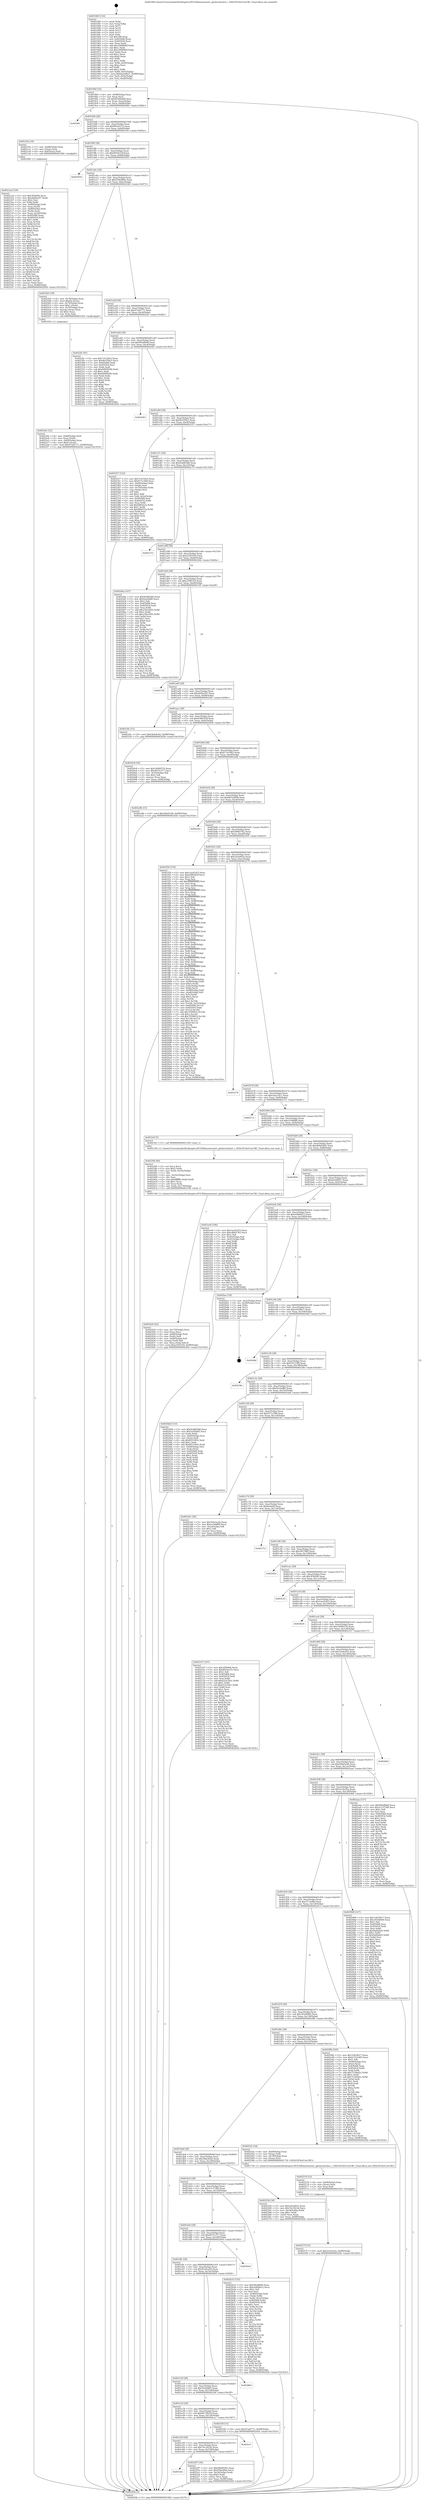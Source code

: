 digraph "0x401940" {
  label = "0x401940 (/mnt/c/Users/mathe/Desktop/tcc/POCII/binaries/extr_gitsha1dcsha1.c_SHA1DCSetUseUBC_Final-ollvm.out::main(0))"
  labelloc = "t"
  node[shape=record]

  Entry [label="",width=0.3,height=0.3,shape=circle,fillcolor=black,style=filled]
  "0x4019b4" [label="{
     0x4019b4 [32]\l
     | [instrs]\l
     &nbsp;&nbsp;0x4019b4 \<+6\>: mov -0x98(%rbp),%eax\l
     &nbsp;&nbsp;0x4019ba \<+2\>: mov %eax,%ecx\l
     &nbsp;&nbsp;0x4019bc \<+6\>: sub $0x85440448,%ecx\l
     &nbsp;&nbsp;0x4019c2 \<+6\>: mov %eax,-0xac(%rbp)\l
     &nbsp;&nbsp;0x4019c8 \<+6\>: mov %ecx,-0xb0(%rbp)\l
     &nbsp;&nbsp;0x4019ce \<+6\>: je 00000000004028fe \<main+0xfbe\>\l
  }"]
  "0x4028fe" [label="{
     0x4028fe\l
  }", style=dashed]
  "0x4019d4" [label="{
     0x4019d4 [28]\l
     | [instrs]\l
     &nbsp;&nbsp;0x4019d4 \<+5\>: jmp 00000000004019d9 \<main+0x99\>\l
     &nbsp;&nbsp;0x4019d9 \<+6\>: mov -0xac(%rbp),%eax\l
     &nbsp;&nbsp;0x4019df \<+5\>: sub $0x893c6155,%eax\l
     &nbsp;&nbsp;0x4019e4 \<+6\>: mov %eax,-0xb4(%rbp)\l
     &nbsp;&nbsp;0x4019ea \<+6\>: je 000000000040219a \<main+0x85a\>\l
  }"]
  Exit [label="",width=0.3,height=0.3,shape=circle,fillcolor=black,style=filled,peripheries=2]
  "0x40219a" [label="{
     0x40219a [19]\l
     | [instrs]\l
     &nbsp;&nbsp;0x40219a \<+7\>: mov -0x88(%rbp),%rax\l
     &nbsp;&nbsp;0x4021a1 \<+3\>: mov (%rax),%rax\l
     &nbsp;&nbsp;0x4021a4 \<+4\>: mov 0x8(%rax),%rdi\l
     &nbsp;&nbsp;0x4021a8 \<+5\>: call 0000000000401060 \<atoi@plt\>\l
     | [calls]\l
     &nbsp;&nbsp;0x401060 \{1\} (unknown)\l
  }"]
  "0x4019f0" [label="{
     0x4019f0 [28]\l
     | [instrs]\l
     &nbsp;&nbsp;0x4019f0 \<+5\>: jmp 00000000004019f5 \<main+0xb5\>\l
     &nbsp;&nbsp;0x4019f5 \<+6\>: mov -0xac(%rbp),%eax\l
     &nbsp;&nbsp;0x4019fb \<+5\>: sub $0x9020223f,%eax\l
     &nbsp;&nbsp;0x401a00 \<+6\>: mov %eax,-0xb8(%rbp)\l
     &nbsp;&nbsp;0x401a06 \<+6\>: je 0000000000402959 \<main+0x1019\>\l
  }"]
  "0x40257f" [label="{
     0x40257f [15]\l
     | [instrs]\l
     &nbsp;&nbsp;0x40257f \<+10\>: movl $0x2e1bc02a,-0x98(%rbp)\l
     &nbsp;&nbsp;0x402589 \<+5\>: jmp 0000000000402d5b \<main+0x141b\>\l
  }"]
  "0x402959" [label="{
     0x402959\l
  }", style=dashed]
  "0x401a0c" [label="{
     0x401a0c [28]\l
     | [instrs]\l
     &nbsp;&nbsp;0x401a0c \<+5\>: jmp 0000000000401a11 \<main+0xd1\>\l
     &nbsp;&nbsp;0x401a11 \<+6\>: mov -0xac(%rbp),%eax\l
     &nbsp;&nbsp;0x401a17 \<+5\>: sub $0x939ed90e,%eax\l
     &nbsp;&nbsp;0x401a1c \<+6\>: mov %eax,-0xbc(%rbp)\l
     &nbsp;&nbsp;0x401a22 \<+6\>: je 00000000004022b5 \<main+0x975\>\l
  }"]
  "0x402570" [label="{
     0x402570 [15]\l
     | [instrs]\l
     &nbsp;&nbsp;0x402570 \<+4\>: mov -0x68(%rbp),%rax\l
     &nbsp;&nbsp;0x402574 \<+3\>: mov (%rax),%rax\l
     &nbsp;&nbsp;0x402577 \<+3\>: mov %rax,%rdi\l
     &nbsp;&nbsp;0x40257a \<+5\>: call 0000000000401030 \<free@plt\>\l
     | [calls]\l
     &nbsp;&nbsp;0x401030 \{1\} (unknown)\l
  }"]
  "0x4022b5" [label="{
     0x4022b5 [39]\l
     | [instrs]\l
     &nbsp;&nbsp;0x4022b5 \<+4\>: mov -0x78(%rbp),%rax\l
     &nbsp;&nbsp;0x4022b9 \<+6\>: movl $0x64,(%rax)\l
     &nbsp;&nbsp;0x4022bf \<+4\>: mov -0x70(%rbp),%rax\l
     &nbsp;&nbsp;0x4022c3 \<+6\>: movl $0x1,(%rax)\l
     &nbsp;&nbsp;0x4022c9 \<+4\>: mov -0x70(%rbp),%rax\l
     &nbsp;&nbsp;0x4022cd \<+3\>: movslq (%rax),%rax\l
     &nbsp;&nbsp;0x4022d0 \<+4\>: shl $0x2,%rax\l
     &nbsp;&nbsp;0x4022d4 \<+3\>: mov %rax,%rdi\l
     &nbsp;&nbsp;0x4022d7 \<+5\>: call 0000000000401050 \<malloc@plt\>\l
     | [calls]\l
     &nbsp;&nbsp;0x401050 \{1\} (unknown)\l
  }"]
  "0x401a28" [label="{
     0x401a28 [28]\l
     | [instrs]\l
     &nbsp;&nbsp;0x401a28 \<+5\>: jmp 0000000000401a2d \<main+0xed\>\l
     &nbsp;&nbsp;0x401a2d \<+6\>: mov -0xac(%rbp),%eax\l
     &nbsp;&nbsp;0x401a33 \<+5\>: sub $0x97ad2771,%eax\l
     &nbsp;&nbsp;0x401a38 \<+6\>: mov %eax,-0xc0(%rbp)\l
     &nbsp;&nbsp;0x401a3e \<+6\>: je 00000000004022fc \<main+0x9bc\>\l
  }"]
  "0x402420" [label="{
     0x402420 [42]\l
     | [instrs]\l
     &nbsp;&nbsp;0x402420 \<+6\>: mov -0x170(%rbp),%ecx\l
     &nbsp;&nbsp;0x402426 \<+3\>: imul %eax,%ecx\l
     &nbsp;&nbsp;0x402429 \<+4\>: mov -0x68(%rbp),%rdi\l
     &nbsp;&nbsp;0x40242d \<+3\>: mov (%rdi),%rdi\l
     &nbsp;&nbsp;0x402430 \<+4\>: mov -0x60(%rbp),%r8\l
     &nbsp;&nbsp;0x402434 \<+3\>: movslq (%r8),%r8\l
     &nbsp;&nbsp;0x402437 \<+4\>: mov %ecx,(%rdi,%r8,4)\l
     &nbsp;&nbsp;0x40243b \<+10\>: movl $0xa1f03550,-0x98(%rbp)\l
     &nbsp;&nbsp;0x402445 \<+5\>: jmp 0000000000402d5b \<main+0x141b\>\l
  }"]
  "0x4022fc" [label="{
     0x4022fc [91]\l
     | [instrs]\l
     &nbsp;&nbsp;0x4022fc \<+5\>: mov $0x7c5c50a5,%eax\l
     &nbsp;&nbsp;0x402301 \<+5\>: mov $0x9b1f58c5,%ecx\l
     &nbsp;&nbsp;0x402306 \<+7\>: mov 0x405068,%edx\l
     &nbsp;&nbsp;0x40230d \<+7\>: mov 0x405054,%esi\l
     &nbsp;&nbsp;0x402314 \<+2\>: mov %edx,%edi\l
     &nbsp;&nbsp;0x402316 \<+6\>: sub $0x60009206,%edi\l
     &nbsp;&nbsp;0x40231c \<+3\>: sub $0x1,%edi\l
     &nbsp;&nbsp;0x40231f \<+6\>: add $0x60009206,%edi\l
     &nbsp;&nbsp;0x402325 \<+3\>: imul %edi,%edx\l
     &nbsp;&nbsp;0x402328 \<+3\>: and $0x1,%edx\l
     &nbsp;&nbsp;0x40232b \<+3\>: cmp $0x0,%edx\l
     &nbsp;&nbsp;0x40232e \<+4\>: sete %r8b\l
     &nbsp;&nbsp;0x402332 \<+3\>: cmp $0xa,%esi\l
     &nbsp;&nbsp;0x402335 \<+4\>: setl %r9b\l
     &nbsp;&nbsp;0x402339 \<+3\>: mov %r8b,%r10b\l
     &nbsp;&nbsp;0x40233c \<+3\>: and %r9b,%r10b\l
     &nbsp;&nbsp;0x40233f \<+3\>: xor %r9b,%r8b\l
     &nbsp;&nbsp;0x402342 \<+3\>: or %r8b,%r10b\l
     &nbsp;&nbsp;0x402345 \<+4\>: test $0x1,%r10b\l
     &nbsp;&nbsp;0x402349 \<+3\>: cmovne %ecx,%eax\l
     &nbsp;&nbsp;0x40234c \<+6\>: mov %eax,-0x98(%rbp)\l
     &nbsp;&nbsp;0x402352 \<+5\>: jmp 0000000000402d5b \<main+0x141b\>\l
  }"]
  "0x401a44" [label="{
     0x401a44 [28]\l
     | [instrs]\l
     &nbsp;&nbsp;0x401a44 \<+5\>: jmp 0000000000401a49 \<main+0x109\>\l
     &nbsp;&nbsp;0x401a49 \<+6\>: mov -0xac(%rbp),%eax\l
     &nbsp;&nbsp;0x401a4f \<+5\>: sub $0x99edfb08,%eax\l
     &nbsp;&nbsp;0x401a54 \<+6\>: mov %eax,-0xc4(%rbp)\l
     &nbsp;&nbsp;0x401a5a \<+6\>: je 0000000000402d43 \<main+0x1403\>\l
  }"]
  "0x4023f4" [label="{
     0x4023f4 [44]\l
     | [instrs]\l
     &nbsp;&nbsp;0x4023f4 \<+2\>: xor %ecx,%ecx\l
     &nbsp;&nbsp;0x4023f6 \<+5\>: mov $0x2,%edx\l
     &nbsp;&nbsp;0x4023fb \<+6\>: mov %edx,-0x16c(%rbp)\l
     &nbsp;&nbsp;0x402401 \<+1\>: cltd\l
     &nbsp;&nbsp;0x402402 \<+6\>: mov -0x16c(%rbp),%esi\l
     &nbsp;&nbsp;0x402408 \<+2\>: idiv %esi\l
     &nbsp;&nbsp;0x40240a \<+6\>: imul $0xfffffffe,%edx,%edx\l
     &nbsp;&nbsp;0x402410 \<+3\>: sub $0x1,%ecx\l
     &nbsp;&nbsp;0x402413 \<+2\>: sub %ecx,%edx\l
     &nbsp;&nbsp;0x402415 \<+6\>: mov %edx,-0x170(%rbp)\l
     &nbsp;&nbsp;0x40241b \<+5\>: call 0000000000401160 \<next_i\>\l
     | [calls]\l
     &nbsp;&nbsp;0x401160 \{1\} (/mnt/c/Users/mathe/Desktop/tcc/POCII/binaries/extr_gitsha1dcsha1.c_SHA1DCSetUseUBC_Final-ollvm.out::next_i)\l
  }"]
  "0x402d43" [label="{
     0x402d43\l
  }", style=dashed]
  "0x401a60" [label="{
     0x401a60 [28]\l
     | [instrs]\l
     &nbsp;&nbsp;0x401a60 \<+5\>: jmp 0000000000401a65 \<main+0x125\>\l
     &nbsp;&nbsp;0x401a65 \<+6\>: mov -0xac(%rbp),%eax\l
     &nbsp;&nbsp;0x401a6b \<+5\>: sub $0x9b1f58c5,%eax\l
     &nbsp;&nbsp;0x401a70 \<+6\>: mov %eax,-0xc8(%rbp)\l
     &nbsp;&nbsp;0x401a76 \<+6\>: je 0000000000402357 \<main+0xa17\>\l
  }"]
  "0x4022dc" [label="{
     0x4022dc [32]\l
     | [instrs]\l
     &nbsp;&nbsp;0x4022dc \<+4\>: mov -0x68(%rbp),%rdi\l
     &nbsp;&nbsp;0x4022e0 \<+3\>: mov %rax,(%rdi)\l
     &nbsp;&nbsp;0x4022e3 \<+4\>: mov -0x60(%rbp),%rax\l
     &nbsp;&nbsp;0x4022e7 \<+6\>: movl $0x0,(%rax)\l
     &nbsp;&nbsp;0x4022ed \<+10\>: movl $0x97ad2771,-0x98(%rbp)\l
     &nbsp;&nbsp;0x4022f7 \<+5\>: jmp 0000000000402d5b \<main+0x141b\>\l
  }"]
  "0x402357" [label="{
     0x402357 [122]\l
     | [instrs]\l
     &nbsp;&nbsp;0x402357 \<+5\>: mov $0x7c5c50a5,%eax\l
     &nbsp;&nbsp;0x40235c \<+5\>: mov $0xf371c948,%ecx\l
     &nbsp;&nbsp;0x402361 \<+4\>: mov -0x60(%rbp),%rdx\l
     &nbsp;&nbsp;0x402365 \<+2\>: mov (%rdx),%esi\l
     &nbsp;&nbsp;0x402367 \<+4\>: mov -0x70(%rbp),%rdx\l
     &nbsp;&nbsp;0x40236b \<+2\>: cmp (%rdx),%esi\l
     &nbsp;&nbsp;0x40236d \<+4\>: setl %dil\l
     &nbsp;&nbsp;0x402371 \<+4\>: and $0x1,%dil\l
     &nbsp;&nbsp;0x402375 \<+4\>: mov %dil,-0x2e(%rbp)\l
     &nbsp;&nbsp;0x402379 \<+7\>: mov 0x405068,%esi\l
     &nbsp;&nbsp;0x402380 \<+8\>: mov 0x405054,%r8d\l
     &nbsp;&nbsp;0x402388 \<+3\>: mov %esi,%r9d\l
     &nbsp;&nbsp;0x40238b \<+7\>: add $0x68fef22a,%r9d\l
     &nbsp;&nbsp;0x402392 \<+4\>: sub $0x1,%r9d\l
     &nbsp;&nbsp;0x402396 \<+7\>: sub $0x68fef22a,%r9d\l
     &nbsp;&nbsp;0x40239d \<+4\>: imul %r9d,%esi\l
     &nbsp;&nbsp;0x4023a1 \<+3\>: and $0x1,%esi\l
     &nbsp;&nbsp;0x4023a4 \<+3\>: cmp $0x0,%esi\l
     &nbsp;&nbsp;0x4023a7 \<+4\>: sete %dil\l
     &nbsp;&nbsp;0x4023ab \<+4\>: cmp $0xa,%r8d\l
     &nbsp;&nbsp;0x4023af \<+4\>: setl %r10b\l
     &nbsp;&nbsp;0x4023b3 \<+3\>: mov %dil,%r11b\l
     &nbsp;&nbsp;0x4023b6 \<+3\>: and %r10b,%r11b\l
     &nbsp;&nbsp;0x4023b9 \<+3\>: xor %r10b,%dil\l
     &nbsp;&nbsp;0x4023bc \<+3\>: or %dil,%r11b\l
     &nbsp;&nbsp;0x4023bf \<+4\>: test $0x1,%r11b\l
     &nbsp;&nbsp;0x4023c3 \<+3\>: cmovne %ecx,%eax\l
     &nbsp;&nbsp;0x4023c6 \<+6\>: mov %eax,-0x98(%rbp)\l
     &nbsp;&nbsp;0x4023cc \<+5\>: jmp 0000000000402d5b \<main+0x141b\>\l
  }"]
  "0x401a7c" [label="{
     0x401a7c [28]\l
     | [instrs]\l
     &nbsp;&nbsp;0x401a7c \<+5\>: jmp 0000000000401a81 \<main+0x141\>\l
     &nbsp;&nbsp;0x401a81 \<+6\>: mov -0xac(%rbp),%eax\l
     &nbsp;&nbsp;0x401a87 \<+5\>: sub $0x9cb863b8,%eax\l
     &nbsp;&nbsp;0x401a8c \<+6\>: mov %eax,-0xcc(%rbp)\l
     &nbsp;&nbsp;0x401a92 \<+6\>: je 0000000000402c7d \<main+0x133d\>\l
  }"]
  "0x401e6c" [label="{
     0x401e6c\l
  }", style=dashed]
  "0x402c7d" [label="{
     0x402c7d\l
  }", style=dashed]
  "0x401a98" [label="{
     0x401a98 [28]\l
     | [instrs]\l
     &nbsp;&nbsp;0x401a98 \<+5\>: jmp 0000000000401a9d \<main+0x15d\>\l
     &nbsp;&nbsp;0x401a9d \<+6\>: mov -0xac(%rbp),%eax\l
     &nbsp;&nbsp;0x401aa3 \<+5\>: sub $0xa1f03550,%eax\l
     &nbsp;&nbsp;0x401aa8 \<+6\>: mov %eax,-0xd0(%rbp)\l
     &nbsp;&nbsp;0x401aae \<+6\>: je 000000000040244a \<main+0xb0a\>\l
  }"]
  "0x402297" [label="{
     0x402297 [30]\l
     | [instrs]\l
     &nbsp;&nbsp;0x402297 \<+5\>: mov $0xd60d0365,%eax\l
     &nbsp;&nbsp;0x40229c \<+5\>: mov $0x939ed90e,%ecx\l
     &nbsp;&nbsp;0x4022a1 \<+3\>: mov -0x34(%rbp),%edx\l
     &nbsp;&nbsp;0x4022a4 \<+3\>: cmp $0x0,%edx\l
     &nbsp;&nbsp;0x4022a7 \<+3\>: cmove %ecx,%eax\l
     &nbsp;&nbsp;0x4022aa \<+6\>: mov %eax,-0x98(%rbp)\l
     &nbsp;&nbsp;0x4022b0 \<+5\>: jmp 0000000000402d5b \<main+0x141b\>\l
  }"]
  "0x40244a" [label="{
     0x40244a [147]\l
     | [instrs]\l
     &nbsp;&nbsp;0x40244a \<+5\>: mov $0x9cb863b8,%eax\l
     &nbsp;&nbsp;0x40244f \<+5\>: mov $0xf2ee6d80,%ecx\l
     &nbsp;&nbsp;0x402454 \<+2\>: mov $0x1,%dl\l
     &nbsp;&nbsp;0x402456 \<+7\>: mov 0x405068,%esi\l
     &nbsp;&nbsp;0x40245d \<+7\>: mov 0x405054,%edi\l
     &nbsp;&nbsp;0x402464 \<+3\>: mov %esi,%r8d\l
     &nbsp;&nbsp;0x402467 \<+7\>: add $0x239c2695,%r8d\l
     &nbsp;&nbsp;0x40246e \<+4\>: sub $0x1,%r8d\l
     &nbsp;&nbsp;0x402472 \<+7\>: sub $0x239c2695,%r8d\l
     &nbsp;&nbsp;0x402479 \<+4\>: imul %r8d,%esi\l
     &nbsp;&nbsp;0x40247d \<+3\>: and $0x1,%esi\l
     &nbsp;&nbsp;0x402480 \<+3\>: cmp $0x0,%esi\l
     &nbsp;&nbsp;0x402483 \<+4\>: sete %r9b\l
     &nbsp;&nbsp;0x402487 \<+3\>: cmp $0xa,%edi\l
     &nbsp;&nbsp;0x40248a \<+4\>: setl %r10b\l
     &nbsp;&nbsp;0x40248e \<+3\>: mov %r9b,%r11b\l
     &nbsp;&nbsp;0x402491 \<+4\>: xor $0xff,%r11b\l
     &nbsp;&nbsp;0x402495 \<+3\>: mov %r10b,%bl\l
     &nbsp;&nbsp;0x402498 \<+3\>: xor $0xff,%bl\l
     &nbsp;&nbsp;0x40249b \<+3\>: xor $0x0,%dl\l
     &nbsp;&nbsp;0x40249e \<+3\>: mov %r11b,%r14b\l
     &nbsp;&nbsp;0x4024a1 \<+4\>: and $0x0,%r14b\l
     &nbsp;&nbsp;0x4024a5 \<+3\>: and %dl,%r9b\l
     &nbsp;&nbsp;0x4024a8 \<+3\>: mov %bl,%r15b\l
     &nbsp;&nbsp;0x4024ab \<+4\>: and $0x0,%r15b\l
     &nbsp;&nbsp;0x4024af \<+3\>: and %dl,%r10b\l
     &nbsp;&nbsp;0x4024b2 \<+3\>: or %r9b,%r14b\l
     &nbsp;&nbsp;0x4024b5 \<+3\>: or %r10b,%r15b\l
     &nbsp;&nbsp;0x4024b8 \<+3\>: xor %r15b,%r14b\l
     &nbsp;&nbsp;0x4024bb \<+3\>: or %bl,%r11b\l
     &nbsp;&nbsp;0x4024be \<+4\>: xor $0xff,%r11b\l
     &nbsp;&nbsp;0x4024c2 \<+3\>: or $0x0,%dl\l
     &nbsp;&nbsp;0x4024c5 \<+3\>: and %dl,%r11b\l
     &nbsp;&nbsp;0x4024c8 \<+3\>: or %r11b,%r14b\l
     &nbsp;&nbsp;0x4024cb \<+4\>: test $0x1,%r14b\l
     &nbsp;&nbsp;0x4024cf \<+3\>: cmovne %ecx,%eax\l
     &nbsp;&nbsp;0x4024d2 \<+6\>: mov %eax,-0x98(%rbp)\l
     &nbsp;&nbsp;0x4024d8 \<+5\>: jmp 0000000000402d5b \<main+0x141b\>\l
  }"]
  "0x401ab4" [label="{
     0x401ab4 [28]\l
     | [instrs]\l
     &nbsp;&nbsp;0x401ab4 \<+5\>: jmp 0000000000401ab9 \<main+0x179\>\l
     &nbsp;&nbsp;0x401ab9 \<+6\>: mov -0xac(%rbp),%eax\l
     &nbsp;&nbsp;0x401abf \<+5\>: sub $0xa1f98314,%eax\l
     &nbsp;&nbsp;0x401ac4 \<+6\>: mov %eax,-0xd4(%rbp)\l
     &nbsp;&nbsp;0x401aca \<+6\>: je 00000000004027df \<main+0xe9f\>\l
  }"]
  "0x401e50" [label="{
     0x401e50 [28]\l
     | [instrs]\l
     &nbsp;&nbsp;0x401e50 \<+5\>: jmp 0000000000401e55 \<main+0x515\>\l
     &nbsp;&nbsp;0x401e55 \<+6\>: mov -0xac(%rbp),%eax\l
     &nbsp;&nbsp;0x401e5b \<+5\>: sub $0x74c1823d,%eax\l
     &nbsp;&nbsp;0x401e60 \<+6\>: mov %eax,-0x158(%rbp)\l
     &nbsp;&nbsp;0x401e66 \<+6\>: je 0000000000402297 \<main+0x957\>\l
  }"]
  "0x4027df" [label="{
     0x4027df\l
  }", style=dashed]
  "0x401ad0" [label="{
     0x401ad0 [28]\l
     | [instrs]\l
     &nbsp;&nbsp;0x401ad0 \<+5\>: jmp 0000000000401ad5 \<main+0x195\>\l
     &nbsp;&nbsp;0x401ad5 \<+6\>: mov -0xac(%rbp),%eax\l
     &nbsp;&nbsp;0x401adb \<+5\>: sub $0xab00e207,%eax\l
     &nbsp;&nbsp;0x401ae0 \<+6\>: mov %eax,-0xd8(%rbp)\l
     &nbsp;&nbsp;0x401ae6 \<+6\>: je 000000000040224c \<main+0x90c\>\l
  }"]
  "0x402ca7" [label="{
     0x402ca7\l
  }", style=dashed]
  "0x40224c" [label="{
     0x40224c [15]\l
     | [instrs]\l
     &nbsp;&nbsp;0x40224c \<+10\>: movl $0x3bdc8cd2,-0x98(%rbp)\l
     &nbsp;&nbsp;0x402256 \<+5\>: jmp 0000000000402d5b \<main+0x141b\>\l
  }"]
  "0x401aec" [label="{
     0x401aec [28]\l
     | [instrs]\l
     &nbsp;&nbsp;0x401aec \<+5\>: jmp 0000000000401af1 \<main+0x1b1\>\l
     &nbsp;&nbsp;0x401af1 \<+6\>: mov -0xac(%rbp),%eax\l
     &nbsp;&nbsp;0x401af7 \<+5\>: sub $0xb386363f,%eax\l
     &nbsp;&nbsp;0x401afc \<+6\>: mov %eax,-0xdc(%rbp)\l
     &nbsp;&nbsp;0x401b02 \<+6\>: je 00000000004020c8 \<main+0x788\>\l
  }"]
  "0x401e34" [label="{
     0x401e34 [28]\l
     | [instrs]\l
     &nbsp;&nbsp;0x401e34 \<+5\>: jmp 0000000000401e39 \<main+0x4f9\>\l
     &nbsp;&nbsp;0x401e39 \<+6\>: mov -0xac(%rbp),%eax\l
     &nbsp;&nbsp;0x401e3f \<+5\>: sub $0x60c78b18,%eax\l
     &nbsp;&nbsp;0x401e44 \<+6\>: mov %eax,-0x154(%rbp)\l
     &nbsp;&nbsp;0x401e4a \<+6\>: je 0000000000402ca7 \<main+0x1367\>\l
  }"]
  "0x4020c8" [label="{
     0x4020c8 [30]\l
     | [instrs]\l
     &nbsp;&nbsp;0x4020c8 \<+5\>: mov $0x1b900376,%eax\l
     &nbsp;&nbsp;0x4020cd \<+5\>: mov $0x4075c377,%ecx\l
     &nbsp;&nbsp;0x4020d2 \<+3\>: mov -0x35(%rbp),%dl\l
     &nbsp;&nbsp;0x4020d5 \<+3\>: test $0x1,%dl\l
     &nbsp;&nbsp;0x4020d8 \<+3\>: cmovne %ecx,%eax\l
     &nbsp;&nbsp;0x4020db \<+6\>: mov %eax,-0x98(%rbp)\l
     &nbsp;&nbsp;0x4020e1 \<+5\>: jmp 0000000000402d5b \<main+0x141b\>\l
  }"]
  "0x401b08" [label="{
     0x401b08 [28]\l
     | [instrs]\l
     &nbsp;&nbsp;0x401b08 \<+5\>: jmp 0000000000401b0d \<main+0x1cd\>\l
     &nbsp;&nbsp;0x401b0d \<+6\>: mov -0xac(%rbp),%eax\l
     &nbsp;&nbsp;0x401b13 \<+5\>: sub $0xb71b1683,%eax\l
     &nbsp;&nbsp;0x401b18 \<+6\>: mov %eax,-0xe0(%rbp)\l
     &nbsp;&nbsp;0x401b1e \<+6\>: je 0000000000402a9b \<main+0x115b\>\l
  }"]
  "0x40254f" [label="{
     0x40254f [15]\l
     | [instrs]\l
     &nbsp;&nbsp;0x40254f \<+10\>: movl $0x97ad2771,-0x98(%rbp)\l
     &nbsp;&nbsp;0x402559 \<+5\>: jmp 0000000000402d5b \<main+0x141b\>\l
  }"]
  "0x402a9b" [label="{
     0x402a9b [15]\l
     | [instrs]\l
     &nbsp;&nbsp;0x402a9b \<+10\>: movl $0x206d5c96,-0x98(%rbp)\l
     &nbsp;&nbsp;0x402aa5 \<+5\>: jmp 0000000000402d5b \<main+0x141b\>\l
  }"]
  "0x401b24" [label="{
     0x401b24 [28]\l
     | [instrs]\l
     &nbsp;&nbsp;0x401b24 \<+5\>: jmp 0000000000401b29 \<main+0x1e9\>\l
     &nbsp;&nbsp;0x401b29 \<+6\>: mov -0xac(%rbp),%eax\l
     &nbsp;&nbsp;0x401b2f \<+5\>: sub $0xbb52460b,%eax\l
     &nbsp;&nbsp;0x401b34 \<+6\>: mov %eax,-0xe4(%rbp)\l
     &nbsp;&nbsp;0x401b3a \<+6\>: je 0000000000402cee \<main+0x13ae\>\l
  }"]
  "0x401e18" [label="{
     0x401e18 [28]\l
     | [instrs]\l
     &nbsp;&nbsp;0x401e18 \<+5\>: jmp 0000000000401e1d \<main+0x4dd\>\l
     &nbsp;&nbsp;0x401e1d \<+6\>: mov -0xac(%rbp),%eax\l
     &nbsp;&nbsp;0x401e23 \<+5\>: sub $0x5ed2bbf5,%eax\l
     &nbsp;&nbsp;0x401e28 \<+6\>: mov %eax,-0x150(%rbp)\l
     &nbsp;&nbsp;0x401e2e \<+6\>: je 000000000040254f \<main+0xc0f\>\l
  }"]
  "0x402cee" [label="{
     0x402cee\l
  }", style=dashed]
  "0x401b40" [label="{
     0x401b40 [28]\l
     | [instrs]\l
     &nbsp;&nbsp;0x401b40 \<+5\>: jmp 0000000000401b45 \<main+0x205\>\l
     &nbsp;&nbsp;0x401b45 \<+6\>: mov -0xac(%rbp),%eax\l
     &nbsp;&nbsp;0x401b4b \<+5\>: sub $0xc8665762,%eax\l
     &nbsp;&nbsp;0x401b50 \<+6\>: mov %eax,-0xe8(%rbp)\l
     &nbsp;&nbsp;0x401b56 \<+6\>: je 0000000000401f50 \<main+0x610\>\l
  }"]
  "0x402864" [label="{
     0x402864\l
  }", style=dashed]
  "0x401f50" [label="{
     0x401f50 [376]\l
     | [instrs]\l
     &nbsp;&nbsp;0x401f50 \<+5\>: mov $0x1aed1d53,%eax\l
     &nbsp;&nbsp;0x401f55 \<+5\>: mov $0xb386363f,%ecx\l
     &nbsp;&nbsp;0x401f5a \<+2\>: mov $0x1,%dl\l
     &nbsp;&nbsp;0x401f5c \<+3\>: mov %rsp,%rsi\l
     &nbsp;&nbsp;0x401f5f \<+4\>: add $0xfffffffffffffff0,%rsi\l
     &nbsp;&nbsp;0x401f63 \<+3\>: mov %rsi,%rsp\l
     &nbsp;&nbsp;0x401f66 \<+7\>: mov %rsi,-0x90(%rbp)\l
     &nbsp;&nbsp;0x401f6d \<+3\>: mov %rsp,%rsi\l
     &nbsp;&nbsp;0x401f70 \<+4\>: add $0xfffffffffffffff0,%rsi\l
     &nbsp;&nbsp;0x401f74 \<+3\>: mov %rsi,%rsp\l
     &nbsp;&nbsp;0x401f77 \<+3\>: mov %rsp,%rdi\l
     &nbsp;&nbsp;0x401f7a \<+4\>: add $0xfffffffffffffff0,%rdi\l
     &nbsp;&nbsp;0x401f7e \<+3\>: mov %rdi,%rsp\l
     &nbsp;&nbsp;0x401f81 \<+7\>: mov %rdi,-0x88(%rbp)\l
     &nbsp;&nbsp;0x401f88 \<+3\>: mov %rsp,%rdi\l
     &nbsp;&nbsp;0x401f8b \<+4\>: add $0xfffffffffffffff0,%rdi\l
     &nbsp;&nbsp;0x401f8f \<+3\>: mov %rdi,%rsp\l
     &nbsp;&nbsp;0x401f92 \<+4\>: mov %rdi,-0x80(%rbp)\l
     &nbsp;&nbsp;0x401f96 \<+3\>: mov %rsp,%rdi\l
     &nbsp;&nbsp;0x401f99 \<+4\>: add $0xfffffffffffffff0,%rdi\l
     &nbsp;&nbsp;0x401f9d \<+3\>: mov %rdi,%rsp\l
     &nbsp;&nbsp;0x401fa0 \<+4\>: mov %rdi,-0x78(%rbp)\l
     &nbsp;&nbsp;0x401fa4 \<+3\>: mov %rsp,%rdi\l
     &nbsp;&nbsp;0x401fa7 \<+4\>: add $0xfffffffffffffff0,%rdi\l
     &nbsp;&nbsp;0x401fab \<+3\>: mov %rdi,%rsp\l
     &nbsp;&nbsp;0x401fae \<+4\>: mov %rdi,-0x70(%rbp)\l
     &nbsp;&nbsp;0x401fb2 \<+3\>: mov %rsp,%rdi\l
     &nbsp;&nbsp;0x401fb5 \<+4\>: add $0xfffffffffffffff0,%rdi\l
     &nbsp;&nbsp;0x401fb9 \<+3\>: mov %rdi,%rsp\l
     &nbsp;&nbsp;0x401fbc \<+4\>: mov %rdi,-0x68(%rbp)\l
     &nbsp;&nbsp;0x401fc0 \<+3\>: mov %rsp,%rdi\l
     &nbsp;&nbsp;0x401fc3 \<+4\>: add $0xfffffffffffffff0,%rdi\l
     &nbsp;&nbsp;0x401fc7 \<+3\>: mov %rdi,%rsp\l
     &nbsp;&nbsp;0x401fca \<+4\>: mov %rdi,-0x60(%rbp)\l
     &nbsp;&nbsp;0x401fce \<+3\>: mov %rsp,%rdi\l
     &nbsp;&nbsp;0x401fd1 \<+4\>: add $0xfffffffffffffff0,%rdi\l
     &nbsp;&nbsp;0x401fd5 \<+3\>: mov %rdi,%rsp\l
     &nbsp;&nbsp;0x401fd8 \<+4\>: mov %rdi,-0x58(%rbp)\l
     &nbsp;&nbsp;0x401fdc \<+3\>: mov %rsp,%rdi\l
     &nbsp;&nbsp;0x401fdf \<+4\>: add $0xfffffffffffffff0,%rdi\l
     &nbsp;&nbsp;0x401fe3 \<+3\>: mov %rdi,%rsp\l
     &nbsp;&nbsp;0x401fe6 \<+4\>: mov %rdi,-0x50(%rbp)\l
     &nbsp;&nbsp;0x401fea \<+3\>: mov %rsp,%rdi\l
     &nbsp;&nbsp;0x401fed \<+4\>: add $0xfffffffffffffff0,%rdi\l
     &nbsp;&nbsp;0x401ff1 \<+3\>: mov %rdi,%rsp\l
     &nbsp;&nbsp;0x401ff4 \<+4\>: mov %rdi,-0x48(%rbp)\l
     &nbsp;&nbsp;0x401ff8 \<+3\>: mov %rsp,%rdi\l
     &nbsp;&nbsp;0x401ffb \<+4\>: add $0xfffffffffffffff0,%rdi\l
     &nbsp;&nbsp;0x401fff \<+3\>: mov %rdi,%rsp\l
     &nbsp;&nbsp;0x402002 \<+4\>: mov %rdi,-0x40(%rbp)\l
     &nbsp;&nbsp;0x402006 \<+7\>: mov -0x90(%rbp),%rdi\l
     &nbsp;&nbsp;0x40200d \<+6\>: movl $0x0,(%rdi)\l
     &nbsp;&nbsp;0x402013 \<+7\>: mov -0x9c(%rbp),%r8d\l
     &nbsp;&nbsp;0x40201a \<+3\>: mov %r8d,(%rsi)\l
     &nbsp;&nbsp;0x40201d \<+7\>: mov -0x88(%rbp),%rdi\l
     &nbsp;&nbsp;0x402024 \<+7\>: mov -0xa8(%rbp),%r9\l
     &nbsp;&nbsp;0x40202b \<+3\>: mov %r9,(%rdi)\l
     &nbsp;&nbsp;0x40202e \<+3\>: cmpl $0x2,(%rsi)\l
     &nbsp;&nbsp;0x402031 \<+4\>: setne %r10b\l
     &nbsp;&nbsp;0x402035 \<+4\>: and $0x1,%r10b\l
     &nbsp;&nbsp;0x402039 \<+4\>: mov %r10b,-0x35(%rbp)\l
     &nbsp;&nbsp;0x40203d \<+8\>: mov 0x405068,%r11d\l
     &nbsp;&nbsp;0x402045 \<+7\>: mov 0x405054,%ebx\l
     &nbsp;&nbsp;0x40204c \<+3\>: mov %r11d,%r14d\l
     &nbsp;&nbsp;0x40204f \<+7\>: add $0x7f299f14,%r14d\l
     &nbsp;&nbsp;0x402056 \<+4\>: sub $0x1,%r14d\l
     &nbsp;&nbsp;0x40205a \<+7\>: sub $0x7f299f14,%r14d\l
     &nbsp;&nbsp;0x402061 \<+4\>: imul %r14d,%r11d\l
     &nbsp;&nbsp;0x402065 \<+4\>: and $0x1,%r11d\l
     &nbsp;&nbsp;0x402069 \<+4\>: cmp $0x0,%r11d\l
     &nbsp;&nbsp;0x40206d \<+4\>: sete %r10b\l
     &nbsp;&nbsp;0x402071 \<+3\>: cmp $0xa,%ebx\l
     &nbsp;&nbsp;0x402074 \<+4\>: setl %r15b\l
     &nbsp;&nbsp;0x402078 \<+3\>: mov %r10b,%r12b\l
     &nbsp;&nbsp;0x40207b \<+4\>: xor $0xff,%r12b\l
     &nbsp;&nbsp;0x40207f \<+3\>: mov %r15b,%r13b\l
     &nbsp;&nbsp;0x402082 \<+4\>: xor $0xff,%r13b\l
     &nbsp;&nbsp;0x402086 \<+3\>: xor $0x0,%dl\l
     &nbsp;&nbsp;0x402089 \<+3\>: mov %r12b,%sil\l
     &nbsp;&nbsp;0x40208c \<+4\>: and $0x0,%sil\l
     &nbsp;&nbsp;0x402090 \<+3\>: and %dl,%r10b\l
     &nbsp;&nbsp;0x402093 \<+3\>: mov %r13b,%dil\l
     &nbsp;&nbsp;0x402096 \<+4\>: and $0x0,%dil\l
     &nbsp;&nbsp;0x40209a \<+3\>: and %dl,%r15b\l
     &nbsp;&nbsp;0x40209d \<+3\>: or %r10b,%sil\l
     &nbsp;&nbsp;0x4020a0 \<+3\>: or %r15b,%dil\l
     &nbsp;&nbsp;0x4020a3 \<+3\>: xor %dil,%sil\l
     &nbsp;&nbsp;0x4020a6 \<+3\>: or %r13b,%r12b\l
     &nbsp;&nbsp;0x4020a9 \<+4\>: xor $0xff,%r12b\l
     &nbsp;&nbsp;0x4020ad \<+3\>: or $0x0,%dl\l
     &nbsp;&nbsp;0x4020b0 \<+3\>: and %dl,%r12b\l
     &nbsp;&nbsp;0x4020b3 \<+3\>: or %r12b,%sil\l
     &nbsp;&nbsp;0x4020b6 \<+4\>: test $0x1,%sil\l
     &nbsp;&nbsp;0x4020ba \<+3\>: cmovne %ecx,%eax\l
     &nbsp;&nbsp;0x4020bd \<+6\>: mov %eax,-0x98(%rbp)\l
     &nbsp;&nbsp;0x4020c3 \<+5\>: jmp 0000000000402d5b \<main+0x141b\>\l
  }"]
  "0x401b5c" [label="{
     0x401b5c [28]\l
     | [instrs]\l
     &nbsp;&nbsp;0x401b5c \<+5\>: jmp 0000000000401b61 \<main+0x221\>\l
     &nbsp;&nbsp;0x401b61 \<+6\>: mov -0xac(%rbp),%eax\l
     &nbsp;&nbsp;0x401b67 \<+5\>: sub $0xcd2e665e,%eax\l
     &nbsp;&nbsp;0x401b6c \<+6\>: mov %eax,-0xec(%rbp)\l
     &nbsp;&nbsp;0x401b72 \<+6\>: je 0000000000402279 \<main+0x939\>\l
  }"]
  "0x401dfc" [label="{
     0x401dfc [28]\l
     | [instrs]\l
     &nbsp;&nbsp;0x401dfc \<+5\>: jmp 0000000000401e01 \<main+0x4c1\>\l
     &nbsp;&nbsp;0x401e01 \<+6\>: mov -0xac(%rbp),%eax\l
     &nbsp;&nbsp;0x401e07 \<+5\>: sub $0x4520ca50,%eax\l
     &nbsp;&nbsp;0x401e0c \<+6\>: mov %eax,-0x14c(%rbp)\l
     &nbsp;&nbsp;0x401e12 \<+6\>: je 0000000000402864 \<main+0xf24\>\l
  }"]
  "0x402279" [label="{
     0x402279\l
  }", style=dashed]
  "0x401b78" [label="{
     0x401b78 [28]\l
     | [instrs]\l
     &nbsp;&nbsp;0x401b78 \<+5\>: jmp 0000000000401b7d \<main+0x23d\>\l
     &nbsp;&nbsp;0x401b7d \<+6\>: mov -0xac(%rbp),%eax\l
     &nbsp;&nbsp;0x401b83 \<+5\>: sub $0xcda31411,%eax\l
     &nbsp;&nbsp;0x401b88 \<+6\>: mov %eax,-0xf0(%rbp)\l
     &nbsp;&nbsp;0x401b8e \<+6\>: je 00000000004027c1 \<main+0xe81\>\l
  }"]
  "0x4020e6" [label="{
     0x4020e6\l
  }", style=dashed]
  "0x4027c1" [label="{
     0x4027c1\l
  }", style=dashed]
  "0x401b94" [label="{
     0x401b94 [28]\l
     | [instrs]\l
     &nbsp;&nbsp;0x401b94 \<+5\>: jmp 0000000000401b99 \<main+0x259\>\l
     &nbsp;&nbsp;0x401b99 \<+6\>: mov -0xac(%rbp),%eax\l
     &nbsp;&nbsp;0x401b9f \<+5\>: sub $0xce548f89,%eax\l
     &nbsp;&nbsp;0x401ba4 \<+6\>: mov %eax,-0xf4(%rbp)\l
     &nbsp;&nbsp;0x401baa \<+6\>: je 00000000004023ef \<main+0xaaf\>\l
  }"]
  "0x401de0" [label="{
     0x401de0 [28]\l
     | [instrs]\l
     &nbsp;&nbsp;0x401de0 \<+5\>: jmp 0000000000401de5 \<main+0x4a5\>\l
     &nbsp;&nbsp;0x401de5 \<+6\>: mov -0xac(%rbp),%eax\l
     &nbsp;&nbsp;0x401deb \<+5\>: sub $0x4075c377,%eax\l
     &nbsp;&nbsp;0x401df0 \<+6\>: mov %eax,-0x148(%rbp)\l
     &nbsp;&nbsp;0x401df6 \<+6\>: je 00000000004020e6 \<main+0x7a6\>\l
  }"]
  "0x4023ef" [label="{
     0x4023ef [5]\l
     | [instrs]\l
     &nbsp;&nbsp;0x4023ef \<+5\>: call 0000000000401160 \<next_i\>\l
     | [calls]\l
     &nbsp;&nbsp;0x401160 \{1\} (/mnt/c/Users/mathe/Desktop/tcc/POCII/binaries/extr_gitsha1dcsha1.c_SHA1DCSetUseUBC_Final-ollvm.out::next_i)\l
  }"]
  "0x401bb0" [label="{
     0x401bb0 [28]\l
     | [instrs]\l
     &nbsp;&nbsp;0x401bb0 \<+5\>: jmp 0000000000401bb5 \<main+0x275\>\l
     &nbsp;&nbsp;0x401bb5 \<+6\>: mov -0xac(%rbp),%eax\l
     &nbsp;&nbsp;0x401bbb \<+5\>: sub $0xd60d0365,%eax\l
     &nbsp;&nbsp;0x401bc0 \<+6\>: mov %eax,-0xf8(%rbp)\l
     &nbsp;&nbsp;0x401bc6 \<+6\>: je 0000000000402894 \<main+0xf54\>\l
  }"]
  "0x402b33" [label="{
     0x402b33 [155]\l
     | [instrs]\l
     &nbsp;&nbsp;0x402b33 \<+5\>: mov $0x99edfb08,%eax\l
     &nbsp;&nbsp;0x402b38 \<+5\>: mov $0xe0468d12,%ecx\l
     &nbsp;&nbsp;0x402b3d \<+2\>: mov $0x1,%dl\l
     &nbsp;&nbsp;0x402b3f \<+2\>: xor %esi,%esi\l
     &nbsp;&nbsp;0x402b41 \<+7\>: mov -0x90(%rbp),%rdi\l
     &nbsp;&nbsp;0x402b48 \<+3\>: mov (%rdi),%r8d\l
     &nbsp;&nbsp;0x402b4b \<+4\>: mov %r8d,-0x2c(%rbp)\l
     &nbsp;&nbsp;0x402b4f \<+8\>: mov 0x405068,%r8d\l
     &nbsp;&nbsp;0x402b57 \<+8\>: mov 0x405054,%r9d\l
     &nbsp;&nbsp;0x402b5f \<+3\>: sub $0x1,%esi\l
     &nbsp;&nbsp;0x402b62 \<+3\>: mov %r8d,%r10d\l
     &nbsp;&nbsp;0x402b65 \<+3\>: add %esi,%r10d\l
     &nbsp;&nbsp;0x402b68 \<+4\>: imul %r10d,%r8d\l
     &nbsp;&nbsp;0x402b6c \<+4\>: and $0x1,%r8d\l
     &nbsp;&nbsp;0x402b70 \<+4\>: cmp $0x0,%r8d\l
     &nbsp;&nbsp;0x402b74 \<+4\>: sete %r11b\l
     &nbsp;&nbsp;0x402b78 \<+4\>: cmp $0xa,%r9d\l
     &nbsp;&nbsp;0x402b7c \<+3\>: setl %bl\l
     &nbsp;&nbsp;0x402b7f \<+3\>: mov %r11b,%r14b\l
     &nbsp;&nbsp;0x402b82 \<+4\>: xor $0xff,%r14b\l
     &nbsp;&nbsp;0x402b86 \<+3\>: mov %bl,%r15b\l
     &nbsp;&nbsp;0x402b89 \<+4\>: xor $0xff,%r15b\l
     &nbsp;&nbsp;0x402b8d \<+3\>: xor $0x1,%dl\l
     &nbsp;&nbsp;0x402b90 \<+3\>: mov %r14b,%r12b\l
     &nbsp;&nbsp;0x402b93 \<+4\>: and $0xff,%r12b\l
     &nbsp;&nbsp;0x402b97 \<+3\>: and %dl,%r11b\l
     &nbsp;&nbsp;0x402b9a \<+3\>: mov %r15b,%r13b\l
     &nbsp;&nbsp;0x402b9d \<+4\>: and $0xff,%r13b\l
     &nbsp;&nbsp;0x402ba1 \<+2\>: and %dl,%bl\l
     &nbsp;&nbsp;0x402ba3 \<+3\>: or %r11b,%r12b\l
     &nbsp;&nbsp;0x402ba6 \<+3\>: or %bl,%r13b\l
     &nbsp;&nbsp;0x402ba9 \<+3\>: xor %r13b,%r12b\l
     &nbsp;&nbsp;0x402bac \<+3\>: or %r15b,%r14b\l
     &nbsp;&nbsp;0x402baf \<+4\>: xor $0xff,%r14b\l
     &nbsp;&nbsp;0x402bb3 \<+3\>: or $0x1,%dl\l
     &nbsp;&nbsp;0x402bb6 \<+3\>: and %dl,%r14b\l
     &nbsp;&nbsp;0x402bb9 \<+3\>: or %r14b,%r12b\l
     &nbsp;&nbsp;0x402bbc \<+4\>: test $0x1,%r12b\l
     &nbsp;&nbsp;0x402bc0 \<+3\>: cmovne %ecx,%eax\l
     &nbsp;&nbsp;0x402bc3 \<+6\>: mov %eax,-0x98(%rbp)\l
     &nbsp;&nbsp;0x402bc9 \<+5\>: jmp 0000000000402d5b \<main+0x141b\>\l
  }"]
  "0x402894" [label="{
     0x402894\l
  }", style=dashed]
  "0x401bcc" [label="{
     0x401bcc [28]\l
     | [instrs]\l
     &nbsp;&nbsp;0x401bcc \<+5\>: jmp 0000000000401bd1 \<main+0x291\>\l
     &nbsp;&nbsp;0x401bd1 \<+6\>: mov -0xac(%rbp),%eax\l
     &nbsp;&nbsp;0x401bd7 \<+5\>: sub $0xdac0d927,%eax\l
     &nbsp;&nbsp;0x401bdc \<+6\>: mov %eax,-0xfc(%rbp)\l
     &nbsp;&nbsp;0x401be2 \<+6\>: je 0000000000401ee6 \<main+0x5a6\>\l
  }"]
  "0x401dc4" [label="{
     0x401dc4 [28]\l
     | [instrs]\l
     &nbsp;&nbsp;0x401dc4 \<+5\>: jmp 0000000000401dc9 \<main+0x489\>\l
     &nbsp;&nbsp;0x401dc9 \<+6\>: mov -0xac(%rbp),%eax\l
     &nbsp;&nbsp;0x401dcf \<+5\>: sub $0x3c137289,%eax\l
     &nbsp;&nbsp;0x401dd4 \<+6\>: mov %eax,-0x144(%rbp)\l
     &nbsp;&nbsp;0x401dda \<+6\>: je 0000000000402b33 \<main+0x11f3\>\l
  }"]
  "0x401ee6" [label="{
     0x401ee6 [106]\l
     | [instrs]\l
     &nbsp;&nbsp;0x401ee6 \<+5\>: mov $0x1aed1d53,%eax\l
     &nbsp;&nbsp;0x401eeb \<+5\>: mov $0xc8665762,%ecx\l
     &nbsp;&nbsp;0x401ef0 \<+2\>: mov $0x1,%dl\l
     &nbsp;&nbsp;0x401ef2 \<+7\>: mov -0x92(%rbp),%sil\l
     &nbsp;&nbsp;0x401ef9 \<+7\>: mov -0x91(%rbp),%dil\l
     &nbsp;&nbsp;0x401f00 \<+3\>: mov %sil,%r8b\l
     &nbsp;&nbsp;0x401f03 \<+4\>: xor $0xff,%r8b\l
     &nbsp;&nbsp;0x401f07 \<+3\>: mov %dil,%r9b\l
     &nbsp;&nbsp;0x401f0a \<+4\>: xor $0xff,%r9b\l
     &nbsp;&nbsp;0x401f0e \<+3\>: xor $0x1,%dl\l
     &nbsp;&nbsp;0x401f11 \<+3\>: mov %r8b,%r10b\l
     &nbsp;&nbsp;0x401f14 \<+4\>: and $0xff,%r10b\l
     &nbsp;&nbsp;0x401f18 \<+3\>: and %dl,%sil\l
     &nbsp;&nbsp;0x401f1b \<+3\>: mov %r9b,%r11b\l
     &nbsp;&nbsp;0x401f1e \<+4\>: and $0xff,%r11b\l
     &nbsp;&nbsp;0x401f22 \<+3\>: and %dl,%dil\l
     &nbsp;&nbsp;0x401f25 \<+3\>: or %sil,%r10b\l
     &nbsp;&nbsp;0x401f28 \<+3\>: or %dil,%r11b\l
     &nbsp;&nbsp;0x401f2b \<+3\>: xor %r11b,%r10b\l
     &nbsp;&nbsp;0x401f2e \<+3\>: or %r9b,%r8b\l
     &nbsp;&nbsp;0x401f31 \<+4\>: xor $0xff,%r8b\l
     &nbsp;&nbsp;0x401f35 \<+3\>: or $0x1,%dl\l
     &nbsp;&nbsp;0x401f38 \<+3\>: and %dl,%r8b\l
     &nbsp;&nbsp;0x401f3b \<+3\>: or %r8b,%r10b\l
     &nbsp;&nbsp;0x401f3e \<+4\>: test $0x1,%r10b\l
     &nbsp;&nbsp;0x401f42 \<+3\>: cmovne %ecx,%eax\l
     &nbsp;&nbsp;0x401f45 \<+6\>: mov %eax,-0x98(%rbp)\l
     &nbsp;&nbsp;0x401f4b \<+5\>: jmp 0000000000402d5b \<main+0x141b\>\l
  }"]
  "0x401be8" [label="{
     0x401be8 [28]\l
     | [instrs]\l
     &nbsp;&nbsp;0x401be8 \<+5\>: jmp 0000000000401bed \<main+0x2ad\>\l
     &nbsp;&nbsp;0x401bed \<+6\>: mov -0xac(%rbp),%eax\l
     &nbsp;&nbsp;0x401bf3 \<+5\>: sub $0xe0468d12,%eax\l
     &nbsp;&nbsp;0x401bf8 \<+6\>: mov %eax,-0x100(%rbp)\l
     &nbsp;&nbsp;0x401bfe \<+6\>: je 0000000000402bce \<main+0x128e\>\l
  }"]
  "0x402d5b" [label="{
     0x402d5b [5]\l
     | [instrs]\l
     &nbsp;&nbsp;0x402d5b \<+5\>: jmp 00000000004019b4 \<main+0x74\>\l
  }"]
  "0x401940" [label="{
     0x401940 [116]\l
     | [instrs]\l
     &nbsp;&nbsp;0x401940 \<+1\>: push %rbp\l
     &nbsp;&nbsp;0x401941 \<+3\>: mov %rsp,%rbp\l
     &nbsp;&nbsp;0x401944 \<+2\>: push %r15\l
     &nbsp;&nbsp;0x401946 \<+2\>: push %r14\l
     &nbsp;&nbsp;0x401948 \<+2\>: push %r13\l
     &nbsp;&nbsp;0x40194a \<+2\>: push %r12\l
     &nbsp;&nbsp;0x40194c \<+1\>: push %rbx\l
     &nbsp;&nbsp;0x40194d \<+7\>: sub $0x188,%rsp\l
     &nbsp;&nbsp;0x401954 \<+7\>: mov 0x405068,%eax\l
     &nbsp;&nbsp;0x40195b \<+7\>: mov 0x405054,%ecx\l
     &nbsp;&nbsp;0x401962 \<+2\>: mov %eax,%edx\l
     &nbsp;&nbsp;0x401964 \<+6\>: add $0x1068966f,%edx\l
     &nbsp;&nbsp;0x40196a \<+3\>: sub $0x1,%edx\l
     &nbsp;&nbsp;0x40196d \<+6\>: sub $0x1068966f,%edx\l
     &nbsp;&nbsp;0x401973 \<+3\>: imul %edx,%eax\l
     &nbsp;&nbsp;0x401976 \<+3\>: and $0x1,%eax\l
     &nbsp;&nbsp;0x401979 \<+3\>: cmp $0x0,%eax\l
     &nbsp;&nbsp;0x40197c \<+4\>: sete %r8b\l
     &nbsp;&nbsp;0x401980 \<+4\>: and $0x1,%r8b\l
     &nbsp;&nbsp;0x401984 \<+7\>: mov %r8b,-0x92(%rbp)\l
     &nbsp;&nbsp;0x40198b \<+3\>: cmp $0xa,%ecx\l
     &nbsp;&nbsp;0x40198e \<+4\>: setl %r8b\l
     &nbsp;&nbsp;0x401992 \<+4\>: and $0x1,%r8b\l
     &nbsp;&nbsp;0x401996 \<+7\>: mov %r8b,-0x91(%rbp)\l
     &nbsp;&nbsp;0x40199d \<+10\>: movl $0xdac0d927,-0x98(%rbp)\l
     &nbsp;&nbsp;0x4019a7 \<+6\>: mov %edi,-0x9c(%rbp)\l
     &nbsp;&nbsp;0x4019ad \<+7\>: mov %rsi,-0xa8(%rbp)\l
  }"]
  "0x40225b" [label="{
     0x40225b [30]\l
     | [instrs]\l
     &nbsp;&nbsp;0x40225b \<+5\>: mov $0xcd2e665e,%eax\l
     &nbsp;&nbsp;0x402260 \<+5\>: mov $0x74c1823d,%ecx\l
     &nbsp;&nbsp;0x402265 \<+3\>: mov -0x34(%rbp),%edx\l
     &nbsp;&nbsp;0x402268 \<+3\>: cmp $0x1,%edx\l
     &nbsp;&nbsp;0x40226b \<+3\>: cmovl %ecx,%eax\l
     &nbsp;&nbsp;0x40226e \<+6\>: mov %eax,-0x98(%rbp)\l
     &nbsp;&nbsp;0x402274 \<+5\>: jmp 0000000000402d5b \<main+0x141b\>\l
  }"]
  "0x401da8" [label="{
     0x401da8 [28]\l
     | [instrs]\l
     &nbsp;&nbsp;0x401da8 \<+5\>: jmp 0000000000401dad \<main+0x46d\>\l
     &nbsp;&nbsp;0x401dad \<+6\>: mov -0xac(%rbp),%eax\l
     &nbsp;&nbsp;0x401db3 \<+5\>: sub $0x3bdc8cd2,%eax\l
     &nbsp;&nbsp;0x401db8 \<+6\>: mov %eax,-0x140(%rbp)\l
     &nbsp;&nbsp;0x401dbe \<+6\>: je 000000000040225b \<main+0x91b\>\l
  }"]
  "0x402bce" [label="{
     0x402bce [18]\l
     | [instrs]\l
     &nbsp;&nbsp;0x402bce \<+3\>: mov -0x2c(%rbp),%eax\l
     &nbsp;&nbsp;0x402bd1 \<+4\>: lea -0x28(%rbp),%rsp\l
     &nbsp;&nbsp;0x402bd5 \<+1\>: pop %rbx\l
     &nbsp;&nbsp;0x402bd6 \<+2\>: pop %r12\l
     &nbsp;&nbsp;0x402bd8 \<+2\>: pop %r13\l
     &nbsp;&nbsp;0x402bda \<+2\>: pop %r14\l
     &nbsp;&nbsp;0x402bdc \<+2\>: pop %r15\l
     &nbsp;&nbsp;0x402bde \<+1\>: pop %rbp\l
     &nbsp;&nbsp;0x402bdf \<+1\>: ret\l
  }"]
  "0x401c04" [label="{
     0x401c04 [28]\l
     | [instrs]\l
     &nbsp;&nbsp;0x401c04 \<+5\>: jmp 0000000000401c09 \<main+0x2c9\>\l
     &nbsp;&nbsp;0x401c09 \<+6\>: mov -0xac(%rbp),%eax\l
     &nbsp;&nbsp;0x401c0f \<+5\>: sub $0xee628bc7,%eax\l
     &nbsp;&nbsp;0x401c14 \<+6\>: mov %eax,-0x104(%rbp)\l
     &nbsp;&nbsp;0x401c1a \<+6\>: je 00000000004026bf \<main+0xd7f\>\l
  }"]
  "0x40255e" [label="{
     0x40255e [18]\l
     | [instrs]\l
     &nbsp;&nbsp;0x40255e \<+4\>: mov -0x68(%rbp),%rax\l
     &nbsp;&nbsp;0x402562 \<+3\>: mov (%rax),%rdi\l
     &nbsp;&nbsp;0x402565 \<+4\>: mov -0x78(%rbp),%rax\l
     &nbsp;&nbsp;0x402569 \<+2\>: mov (%rax),%esi\l
     &nbsp;&nbsp;0x40256b \<+5\>: call 0000000000401730 \<SHA1DCSetUseUBC\>\l
     | [calls]\l
     &nbsp;&nbsp;0x401730 \{1\} (/mnt/c/Users/mathe/Desktop/tcc/POCII/binaries/extr_gitsha1dcsha1.c_SHA1DCSetUseUBC_Final-ollvm.out::SHA1DCSetUseUBC)\l
  }"]
  "0x4026bf" [label="{
     0x4026bf\l
  }", style=dashed]
  "0x401c20" [label="{
     0x401c20 [28]\l
     | [instrs]\l
     &nbsp;&nbsp;0x401c20 \<+5\>: jmp 0000000000401c25 \<main+0x2e5\>\l
     &nbsp;&nbsp;0x401c25 \<+6\>: mov -0xac(%rbp),%eax\l
     &nbsp;&nbsp;0x401c2b \<+5\>: sub $0xf10123f8,%eax\l
     &nbsp;&nbsp;0x401c30 \<+6\>: mov %eax,-0x108(%rbp)\l
     &nbsp;&nbsp;0x401c36 \<+6\>: je 000000000040258e \<main+0xc4e\>\l
  }"]
  "0x401d8c" [label="{
     0x401d8c [28]\l
     | [instrs]\l
     &nbsp;&nbsp;0x401d8c \<+5\>: jmp 0000000000401d91 \<main+0x451\>\l
     &nbsp;&nbsp;0x401d91 \<+6\>: mov -0xac(%rbp),%eax\l
     &nbsp;&nbsp;0x401d97 \<+5\>: sub $0x3641ecda,%eax\l
     &nbsp;&nbsp;0x401d9c \<+6\>: mov %eax,-0x13c(%rbp)\l
     &nbsp;&nbsp;0x401da2 \<+6\>: je 000000000040255e \<main+0xc1e\>\l
  }"]
  "0x40258e" [label="{
     0x40258e\l
  }", style=dashed]
  "0x401c3c" [label="{
     0x401c3c [28]\l
     | [instrs]\l
     &nbsp;&nbsp;0x401c3c \<+5\>: jmp 0000000000401c41 \<main+0x301\>\l
     &nbsp;&nbsp;0x401c41 \<+6\>: mov -0xac(%rbp),%eax\l
     &nbsp;&nbsp;0x401c47 \<+5\>: sub $0xf2ee6d80,%eax\l
     &nbsp;&nbsp;0x401c4c \<+6\>: mov %eax,-0x10c(%rbp)\l
     &nbsp;&nbsp;0x401c52 \<+6\>: je 00000000004024dd \<main+0xb9d\>\l
  }"]
  "0x4029fb" [label="{
     0x4029fb [160]\l
     | [instrs]\l
     &nbsp;&nbsp;0x4029fb \<+5\>: mov $0x7e818017,%eax\l
     &nbsp;&nbsp;0x402a00 \<+5\>: mov $0xb71b1683,%ecx\l
     &nbsp;&nbsp;0x402a05 \<+2\>: mov $0x1,%dl\l
     &nbsp;&nbsp;0x402a07 \<+7\>: mov -0x90(%rbp),%rsi\l
     &nbsp;&nbsp;0x402a0e \<+6\>: movl $0x0,(%rsi)\l
     &nbsp;&nbsp;0x402a14 \<+7\>: mov 0x405068,%edi\l
     &nbsp;&nbsp;0x402a1b \<+8\>: mov 0x405054,%r8d\l
     &nbsp;&nbsp;0x402a23 \<+3\>: mov %edi,%r9d\l
     &nbsp;&nbsp;0x402a26 \<+7\>: add $0x7510bd2c,%r9d\l
     &nbsp;&nbsp;0x402a2d \<+4\>: sub $0x1,%r9d\l
     &nbsp;&nbsp;0x402a31 \<+7\>: sub $0x7510bd2c,%r9d\l
     &nbsp;&nbsp;0x402a38 \<+4\>: imul %r9d,%edi\l
     &nbsp;&nbsp;0x402a3c \<+3\>: and $0x1,%edi\l
     &nbsp;&nbsp;0x402a3f \<+3\>: cmp $0x0,%edi\l
     &nbsp;&nbsp;0x402a42 \<+4\>: sete %r10b\l
     &nbsp;&nbsp;0x402a46 \<+4\>: cmp $0xa,%r8d\l
     &nbsp;&nbsp;0x402a4a \<+4\>: setl %r11b\l
     &nbsp;&nbsp;0x402a4e \<+3\>: mov %r10b,%bl\l
     &nbsp;&nbsp;0x402a51 \<+3\>: xor $0xff,%bl\l
     &nbsp;&nbsp;0x402a54 \<+3\>: mov %r11b,%r14b\l
     &nbsp;&nbsp;0x402a57 \<+4\>: xor $0xff,%r14b\l
     &nbsp;&nbsp;0x402a5b \<+3\>: xor $0x0,%dl\l
     &nbsp;&nbsp;0x402a5e \<+3\>: mov %bl,%r15b\l
     &nbsp;&nbsp;0x402a61 \<+4\>: and $0x0,%r15b\l
     &nbsp;&nbsp;0x402a65 \<+3\>: and %dl,%r10b\l
     &nbsp;&nbsp;0x402a68 \<+3\>: mov %r14b,%r12b\l
     &nbsp;&nbsp;0x402a6b \<+4\>: and $0x0,%r12b\l
     &nbsp;&nbsp;0x402a6f \<+3\>: and %dl,%r11b\l
     &nbsp;&nbsp;0x402a72 \<+3\>: or %r10b,%r15b\l
     &nbsp;&nbsp;0x402a75 \<+3\>: or %r11b,%r12b\l
     &nbsp;&nbsp;0x402a78 \<+3\>: xor %r12b,%r15b\l
     &nbsp;&nbsp;0x402a7b \<+3\>: or %r14b,%bl\l
     &nbsp;&nbsp;0x402a7e \<+3\>: xor $0xff,%bl\l
     &nbsp;&nbsp;0x402a81 \<+3\>: or $0x0,%dl\l
     &nbsp;&nbsp;0x402a84 \<+2\>: and %dl,%bl\l
     &nbsp;&nbsp;0x402a86 \<+3\>: or %bl,%r15b\l
     &nbsp;&nbsp;0x402a89 \<+4\>: test $0x1,%r15b\l
     &nbsp;&nbsp;0x402a8d \<+3\>: cmovne %ecx,%eax\l
     &nbsp;&nbsp;0x402a90 \<+6\>: mov %eax,-0x98(%rbp)\l
     &nbsp;&nbsp;0x402a96 \<+5\>: jmp 0000000000402d5b \<main+0x141b\>\l
  }"]
  "0x4024dd" [label="{
     0x4024dd [114]\l
     | [instrs]\l
     &nbsp;&nbsp;0x4024dd \<+5\>: mov $0x9cb863b8,%eax\l
     &nbsp;&nbsp;0x4024e2 \<+5\>: mov $0x5ed2bbf5,%ecx\l
     &nbsp;&nbsp;0x4024e7 \<+2\>: xor %edx,%edx\l
     &nbsp;&nbsp;0x4024e9 \<+4\>: mov -0x60(%rbp),%rsi\l
     &nbsp;&nbsp;0x4024ed \<+2\>: mov (%rsi),%edi\l
     &nbsp;&nbsp;0x4024ef \<+6\>: sub $0xf051093c,%edi\l
     &nbsp;&nbsp;0x4024f5 \<+3\>: add $0x1,%edi\l
     &nbsp;&nbsp;0x4024f8 \<+6\>: add $0xf051093c,%edi\l
     &nbsp;&nbsp;0x4024fe \<+4\>: mov -0x60(%rbp),%rsi\l
     &nbsp;&nbsp;0x402502 \<+2\>: mov %edi,(%rsi)\l
     &nbsp;&nbsp;0x402504 \<+7\>: mov 0x405068,%edi\l
     &nbsp;&nbsp;0x40250b \<+8\>: mov 0x405054,%r8d\l
     &nbsp;&nbsp;0x402513 \<+3\>: sub $0x1,%edx\l
     &nbsp;&nbsp;0x402516 \<+3\>: mov %edi,%r9d\l
     &nbsp;&nbsp;0x402519 \<+3\>: add %edx,%r9d\l
     &nbsp;&nbsp;0x40251c \<+4\>: imul %r9d,%edi\l
     &nbsp;&nbsp;0x402520 \<+3\>: and $0x1,%edi\l
     &nbsp;&nbsp;0x402523 \<+3\>: cmp $0x0,%edi\l
     &nbsp;&nbsp;0x402526 \<+4\>: sete %r10b\l
     &nbsp;&nbsp;0x40252a \<+4\>: cmp $0xa,%r8d\l
     &nbsp;&nbsp;0x40252e \<+4\>: setl %r11b\l
     &nbsp;&nbsp;0x402532 \<+3\>: mov %r10b,%bl\l
     &nbsp;&nbsp;0x402535 \<+3\>: and %r11b,%bl\l
     &nbsp;&nbsp;0x402538 \<+3\>: xor %r11b,%r10b\l
     &nbsp;&nbsp;0x40253b \<+3\>: or %r10b,%bl\l
     &nbsp;&nbsp;0x40253e \<+3\>: test $0x1,%bl\l
     &nbsp;&nbsp;0x402541 \<+3\>: cmovne %ecx,%eax\l
     &nbsp;&nbsp;0x402544 \<+6\>: mov %eax,-0x98(%rbp)\l
     &nbsp;&nbsp;0x40254a \<+5\>: jmp 0000000000402d5b \<main+0x141b\>\l
  }"]
  "0x401c58" [label="{
     0x401c58 [28]\l
     | [instrs]\l
     &nbsp;&nbsp;0x401c58 \<+5\>: jmp 0000000000401c5d \<main+0x31d\>\l
     &nbsp;&nbsp;0x401c5d \<+6\>: mov -0xac(%rbp),%eax\l
     &nbsp;&nbsp;0x401c63 \<+5\>: sub $0xf371c948,%eax\l
     &nbsp;&nbsp;0x401c68 \<+6\>: mov %eax,-0x110(%rbp)\l
     &nbsp;&nbsp;0x401c6e \<+6\>: je 00000000004023d1 \<main+0xa91\>\l
  }"]
  "0x401d70" [label="{
     0x401d70 [28]\l
     | [instrs]\l
     &nbsp;&nbsp;0x401d70 \<+5\>: jmp 0000000000401d75 \<main+0x435\>\l
     &nbsp;&nbsp;0x401d75 \<+6\>: mov -0xac(%rbp),%eax\l
     &nbsp;&nbsp;0x401d7b \<+5\>: sub $0x34504000,%eax\l
     &nbsp;&nbsp;0x401d80 \<+6\>: mov %eax,-0x138(%rbp)\l
     &nbsp;&nbsp;0x401d86 \<+6\>: je 00000000004029fb \<main+0x10bb\>\l
  }"]
  "0x4023d1" [label="{
     0x4023d1 [30]\l
     | [instrs]\l
     &nbsp;&nbsp;0x4023d1 \<+5\>: mov $0x3641ecda,%eax\l
     &nbsp;&nbsp;0x4023d6 \<+5\>: mov $0xce548f89,%ecx\l
     &nbsp;&nbsp;0x4023db \<+3\>: mov -0x2e(%rbp),%dl\l
     &nbsp;&nbsp;0x4023de \<+3\>: test $0x1,%dl\l
     &nbsp;&nbsp;0x4023e1 \<+3\>: cmovne %ecx,%eax\l
     &nbsp;&nbsp;0x4023e4 \<+6\>: mov %eax,-0x98(%rbp)\l
     &nbsp;&nbsp;0x4023ea \<+5\>: jmp 0000000000402d5b \<main+0x141b\>\l
  }"]
  "0x401c74" [label="{
     0x401c74 [28]\l
     | [instrs]\l
     &nbsp;&nbsp;0x401c74 \<+5\>: jmp 0000000000401c79 \<main+0x339\>\l
     &nbsp;&nbsp;0x401c79 \<+6\>: mov -0xac(%rbp),%eax\l
     &nbsp;&nbsp;0x401c7f \<+5\>: sub $0x8aabd9,%eax\l
     &nbsp;&nbsp;0x401c84 \<+6\>: mov %eax,-0x114(%rbp)\l
     &nbsp;&nbsp;0x401c8a \<+6\>: je 0000000000402752 \<main+0xe12\>\l
  }"]
  "0x402d13" [label="{
     0x402d13\l
  }", style=dashed]
  "0x402752" [label="{
     0x402752\l
  }", style=dashed]
  "0x401c90" [label="{
     0x401c90 [28]\l
     | [instrs]\l
     &nbsp;&nbsp;0x401c90 \<+5\>: jmp 0000000000401c95 \<main+0x355\>\l
     &nbsp;&nbsp;0x401c95 \<+6\>: mov -0xac(%rbp),%eax\l
     &nbsp;&nbsp;0x401c9b \<+5\>: sub $0x3857989,%eax\l
     &nbsp;&nbsp;0x401ca0 \<+6\>: mov %eax,-0x118(%rbp)\l
     &nbsp;&nbsp;0x401ca6 \<+6\>: je 000000000040283a \<main+0xefa\>\l
  }"]
  "0x401d54" [label="{
     0x401d54 [28]\l
     | [instrs]\l
     &nbsp;&nbsp;0x401d54 \<+5\>: jmp 0000000000401d59 \<main+0x419\>\l
     &nbsp;&nbsp;0x401d59 \<+6\>: mov -0xac(%rbp),%eax\l
     &nbsp;&nbsp;0x401d5f \<+5\>: sub $0x317ee8fe,%eax\l
     &nbsp;&nbsp;0x401d64 \<+6\>: mov %eax,-0x134(%rbp)\l
     &nbsp;&nbsp;0x401d6a \<+6\>: je 0000000000402d13 \<main+0x13d3\>\l
  }"]
  "0x40283a" [label="{
     0x40283a\l
  }", style=dashed]
  "0x401cac" [label="{
     0x401cac [28]\l
     | [instrs]\l
     &nbsp;&nbsp;0x401cac \<+5\>: jmp 0000000000401cb1 \<main+0x371\>\l
     &nbsp;&nbsp;0x401cb1 \<+6\>: mov -0xac(%rbp),%eax\l
     &nbsp;&nbsp;0x401cb7 \<+5\>: sub $0x3f3b904,%eax\l
     &nbsp;&nbsp;0x401cbc \<+6\>: mov %eax,-0x11c(%rbp)\l
     &nbsp;&nbsp;0x401cc2 \<+6\>: je 0000000000402c25 \<main+0x12e5\>\l
  }"]
  "0x402968" [label="{
     0x402968 [147]\l
     | [instrs]\l
     &nbsp;&nbsp;0x402968 \<+5\>: mov $0x7e818017,%eax\l
     &nbsp;&nbsp;0x40296d \<+5\>: mov $0x34504000,%ecx\l
     &nbsp;&nbsp;0x402972 \<+2\>: mov $0x1,%dl\l
     &nbsp;&nbsp;0x402974 \<+7\>: mov 0x405068,%esi\l
     &nbsp;&nbsp;0x40297b \<+7\>: mov 0x405054,%edi\l
     &nbsp;&nbsp;0x402982 \<+3\>: mov %esi,%r8d\l
     &nbsp;&nbsp;0x402985 \<+7\>: add $0x9afdabd3,%r8d\l
     &nbsp;&nbsp;0x40298c \<+4\>: sub $0x1,%r8d\l
     &nbsp;&nbsp;0x402990 \<+7\>: sub $0x9afdabd3,%r8d\l
     &nbsp;&nbsp;0x402997 \<+4\>: imul %r8d,%esi\l
     &nbsp;&nbsp;0x40299b \<+3\>: and $0x1,%esi\l
     &nbsp;&nbsp;0x40299e \<+3\>: cmp $0x0,%esi\l
     &nbsp;&nbsp;0x4029a1 \<+4\>: sete %r9b\l
     &nbsp;&nbsp;0x4029a5 \<+3\>: cmp $0xa,%edi\l
     &nbsp;&nbsp;0x4029a8 \<+4\>: setl %r10b\l
     &nbsp;&nbsp;0x4029ac \<+3\>: mov %r9b,%r11b\l
     &nbsp;&nbsp;0x4029af \<+4\>: xor $0xff,%r11b\l
     &nbsp;&nbsp;0x4029b3 \<+3\>: mov %r10b,%bl\l
     &nbsp;&nbsp;0x4029b6 \<+3\>: xor $0xff,%bl\l
     &nbsp;&nbsp;0x4029b9 \<+3\>: xor $0x0,%dl\l
     &nbsp;&nbsp;0x4029bc \<+3\>: mov %r11b,%r14b\l
     &nbsp;&nbsp;0x4029bf \<+4\>: and $0x0,%r14b\l
     &nbsp;&nbsp;0x4029c3 \<+3\>: and %dl,%r9b\l
     &nbsp;&nbsp;0x4029c6 \<+3\>: mov %bl,%r15b\l
     &nbsp;&nbsp;0x4029c9 \<+4\>: and $0x0,%r15b\l
     &nbsp;&nbsp;0x4029cd \<+3\>: and %dl,%r10b\l
     &nbsp;&nbsp;0x4029d0 \<+3\>: or %r9b,%r14b\l
     &nbsp;&nbsp;0x4029d3 \<+3\>: or %r10b,%r15b\l
     &nbsp;&nbsp;0x4029d6 \<+3\>: xor %r15b,%r14b\l
     &nbsp;&nbsp;0x4029d9 \<+3\>: or %bl,%r11b\l
     &nbsp;&nbsp;0x4029dc \<+4\>: xor $0xff,%r11b\l
     &nbsp;&nbsp;0x4029e0 \<+3\>: or $0x0,%dl\l
     &nbsp;&nbsp;0x4029e3 \<+3\>: and %dl,%r11b\l
     &nbsp;&nbsp;0x4029e6 \<+3\>: or %r11b,%r14b\l
     &nbsp;&nbsp;0x4029e9 \<+4\>: test $0x1,%r14b\l
     &nbsp;&nbsp;0x4029ed \<+3\>: cmovne %ecx,%eax\l
     &nbsp;&nbsp;0x4029f0 \<+6\>: mov %eax,-0x98(%rbp)\l
     &nbsp;&nbsp;0x4029f6 \<+5\>: jmp 0000000000402d5b \<main+0x141b\>\l
  }"]
  "0x402c25" [label="{
     0x402c25\l
  }", style=dashed]
  "0x401cc8" [label="{
     0x401cc8 [28]\l
     | [instrs]\l
     &nbsp;&nbsp;0x401cc8 \<+5\>: jmp 0000000000401ccd \<main+0x38d\>\l
     &nbsp;&nbsp;0x401ccd \<+6\>: mov -0xac(%rbp),%eax\l
     &nbsp;&nbsp;0x401cd3 \<+5\>: sub $0x1aed1d53,%eax\l
     &nbsp;&nbsp;0x401cd8 \<+6\>: mov %eax,-0x120(%rbp)\l
     &nbsp;&nbsp;0x401cde \<+6\>: je 0000000000402be0 \<main+0x12a0\>\l
  }"]
  "0x401d38" [label="{
     0x401d38 [28]\l
     | [instrs]\l
     &nbsp;&nbsp;0x401d38 \<+5\>: jmp 0000000000401d3d \<main+0x3fd\>\l
     &nbsp;&nbsp;0x401d3d \<+6\>: mov -0xac(%rbp),%eax\l
     &nbsp;&nbsp;0x401d43 \<+5\>: sub $0x2e1bc02a,%eax\l
     &nbsp;&nbsp;0x401d48 \<+6\>: mov %eax,-0x130(%rbp)\l
     &nbsp;&nbsp;0x401d4e \<+6\>: je 0000000000402968 \<main+0x1028\>\l
  }"]
  "0x402be0" [label="{
     0x402be0\l
  }", style=dashed]
  "0x401ce4" [label="{
     0x401ce4 [28]\l
     | [instrs]\l
     &nbsp;&nbsp;0x401ce4 \<+5\>: jmp 0000000000401ce9 \<main+0x3a9\>\l
     &nbsp;&nbsp;0x401ce9 \<+6\>: mov -0xac(%rbp),%eax\l
     &nbsp;&nbsp;0x401cef \<+5\>: sub $0x1b900376,%eax\l
     &nbsp;&nbsp;0x401cf4 \<+6\>: mov %eax,-0x124(%rbp)\l
     &nbsp;&nbsp;0x401cfa \<+6\>: je 0000000000402107 \<main+0x7c7\>\l
  }"]
  "0x402aaa" [label="{
     0x402aaa [137]\l
     | [instrs]\l
     &nbsp;&nbsp;0x402aaa \<+5\>: mov $0x99edfb08,%eax\l
     &nbsp;&nbsp;0x402aaf \<+5\>: mov $0x3c137289,%ecx\l
     &nbsp;&nbsp;0x402ab4 \<+2\>: mov $0x1,%dl\l
     &nbsp;&nbsp;0x402ab6 \<+2\>: xor %esi,%esi\l
     &nbsp;&nbsp;0x402ab8 \<+7\>: mov 0x405068,%edi\l
     &nbsp;&nbsp;0x402abf \<+8\>: mov 0x405054,%r8d\l
     &nbsp;&nbsp;0x402ac7 \<+3\>: sub $0x1,%esi\l
     &nbsp;&nbsp;0x402aca \<+3\>: mov %edi,%r9d\l
     &nbsp;&nbsp;0x402acd \<+3\>: add %esi,%r9d\l
     &nbsp;&nbsp;0x402ad0 \<+4\>: imul %r9d,%edi\l
     &nbsp;&nbsp;0x402ad4 \<+3\>: and $0x1,%edi\l
     &nbsp;&nbsp;0x402ad7 \<+3\>: cmp $0x0,%edi\l
     &nbsp;&nbsp;0x402ada \<+4\>: sete %r10b\l
     &nbsp;&nbsp;0x402ade \<+4\>: cmp $0xa,%r8d\l
     &nbsp;&nbsp;0x402ae2 \<+4\>: setl %r11b\l
     &nbsp;&nbsp;0x402ae6 \<+3\>: mov %r10b,%bl\l
     &nbsp;&nbsp;0x402ae9 \<+3\>: xor $0xff,%bl\l
     &nbsp;&nbsp;0x402aec \<+3\>: mov %r11b,%r14b\l
     &nbsp;&nbsp;0x402aef \<+4\>: xor $0xff,%r14b\l
     &nbsp;&nbsp;0x402af3 \<+3\>: xor $0x1,%dl\l
     &nbsp;&nbsp;0x402af6 \<+3\>: mov %bl,%r15b\l
     &nbsp;&nbsp;0x402af9 \<+4\>: and $0xff,%r15b\l
     &nbsp;&nbsp;0x402afd \<+3\>: and %dl,%r10b\l
     &nbsp;&nbsp;0x402b00 \<+3\>: mov %r14b,%r12b\l
     &nbsp;&nbsp;0x402b03 \<+4\>: and $0xff,%r12b\l
     &nbsp;&nbsp;0x402b07 \<+3\>: and %dl,%r11b\l
     &nbsp;&nbsp;0x402b0a \<+3\>: or %r10b,%r15b\l
     &nbsp;&nbsp;0x402b0d \<+3\>: or %r11b,%r12b\l
     &nbsp;&nbsp;0x402b10 \<+3\>: xor %r12b,%r15b\l
     &nbsp;&nbsp;0x402b13 \<+3\>: or %r14b,%bl\l
     &nbsp;&nbsp;0x402b16 \<+3\>: xor $0xff,%bl\l
     &nbsp;&nbsp;0x402b19 \<+3\>: or $0x1,%dl\l
     &nbsp;&nbsp;0x402b1c \<+2\>: and %dl,%bl\l
     &nbsp;&nbsp;0x402b1e \<+3\>: or %bl,%r15b\l
     &nbsp;&nbsp;0x402b21 \<+4\>: test $0x1,%r15b\l
     &nbsp;&nbsp;0x402b25 \<+3\>: cmovne %ecx,%eax\l
     &nbsp;&nbsp;0x402b28 \<+6\>: mov %eax,-0x98(%rbp)\l
     &nbsp;&nbsp;0x402b2e \<+5\>: jmp 0000000000402d5b \<main+0x141b\>\l
  }"]
  "0x402107" [label="{
     0x402107 [147]\l
     | [instrs]\l
     &nbsp;&nbsp;0x402107 \<+5\>: mov $0x3f3b904,%eax\l
     &nbsp;&nbsp;0x40210c \<+5\>: mov $0x893c6155,%ecx\l
     &nbsp;&nbsp;0x402111 \<+2\>: mov $0x1,%dl\l
     &nbsp;&nbsp;0x402113 \<+7\>: mov 0x405068,%esi\l
     &nbsp;&nbsp;0x40211a \<+7\>: mov 0x405054,%edi\l
     &nbsp;&nbsp;0x402121 \<+3\>: mov %esi,%r8d\l
     &nbsp;&nbsp;0x402124 \<+7\>: add $0xb33a7bb1,%r8d\l
     &nbsp;&nbsp;0x40212b \<+4\>: sub $0x1,%r8d\l
     &nbsp;&nbsp;0x40212f \<+7\>: sub $0xb33a7bb1,%r8d\l
     &nbsp;&nbsp;0x402136 \<+4\>: imul %r8d,%esi\l
     &nbsp;&nbsp;0x40213a \<+3\>: and $0x1,%esi\l
     &nbsp;&nbsp;0x40213d \<+3\>: cmp $0x0,%esi\l
     &nbsp;&nbsp;0x402140 \<+4\>: sete %r9b\l
     &nbsp;&nbsp;0x402144 \<+3\>: cmp $0xa,%edi\l
     &nbsp;&nbsp;0x402147 \<+4\>: setl %r10b\l
     &nbsp;&nbsp;0x40214b \<+3\>: mov %r9b,%r11b\l
     &nbsp;&nbsp;0x40214e \<+4\>: xor $0xff,%r11b\l
     &nbsp;&nbsp;0x402152 \<+3\>: mov %r10b,%bl\l
     &nbsp;&nbsp;0x402155 \<+3\>: xor $0xff,%bl\l
     &nbsp;&nbsp;0x402158 \<+3\>: xor $0x1,%dl\l
     &nbsp;&nbsp;0x40215b \<+3\>: mov %r11b,%r14b\l
     &nbsp;&nbsp;0x40215e \<+4\>: and $0xff,%r14b\l
     &nbsp;&nbsp;0x402162 \<+3\>: and %dl,%r9b\l
     &nbsp;&nbsp;0x402165 \<+3\>: mov %bl,%r15b\l
     &nbsp;&nbsp;0x402168 \<+4\>: and $0xff,%r15b\l
     &nbsp;&nbsp;0x40216c \<+3\>: and %dl,%r10b\l
     &nbsp;&nbsp;0x40216f \<+3\>: or %r9b,%r14b\l
     &nbsp;&nbsp;0x402172 \<+3\>: or %r10b,%r15b\l
     &nbsp;&nbsp;0x402175 \<+3\>: xor %r15b,%r14b\l
     &nbsp;&nbsp;0x402178 \<+3\>: or %bl,%r11b\l
     &nbsp;&nbsp;0x40217b \<+4\>: xor $0xff,%r11b\l
     &nbsp;&nbsp;0x40217f \<+3\>: or $0x1,%dl\l
     &nbsp;&nbsp;0x402182 \<+3\>: and %dl,%r11b\l
     &nbsp;&nbsp;0x402185 \<+3\>: or %r11b,%r14b\l
     &nbsp;&nbsp;0x402188 \<+4\>: test $0x1,%r14b\l
     &nbsp;&nbsp;0x40218c \<+3\>: cmovne %ecx,%eax\l
     &nbsp;&nbsp;0x40218f \<+6\>: mov %eax,-0x98(%rbp)\l
     &nbsp;&nbsp;0x402195 \<+5\>: jmp 0000000000402d5b \<main+0x141b\>\l
  }"]
  "0x401d00" [label="{
     0x401d00 [28]\l
     | [instrs]\l
     &nbsp;&nbsp;0x401d00 \<+5\>: jmp 0000000000401d05 \<main+0x3c5\>\l
     &nbsp;&nbsp;0x401d05 \<+6\>: mov -0xac(%rbp),%eax\l
     &nbsp;&nbsp;0x401d0b \<+5\>: sub $0x1dcba555,%eax\l
     &nbsp;&nbsp;0x401d10 \<+6\>: mov %eax,-0x128(%rbp)\l
     &nbsp;&nbsp;0x401d16 \<+6\>: je 00000000004026b0 \<main+0xd70\>\l
  }"]
  "0x4021ad" [label="{
     0x4021ad [159]\l
     | [instrs]\l
     &nbsp;&nbsp;0x4021ad \<+5\>: mov $0x3f3b904,%ecx\l
     &nbsp;&nbsp;0x4021b2 \<+5\>: mov $0xab00e207,%edx\l
     &nbsp;&nbsp;0x4021b7 \<+3\>: mov $0x1,%sil\l
     &nbsp;&nbsp;0x4021ba \<+3\>: xor %r8d,%r8d\l
     &nbsp;&nbsp;0x4021bd \<+4\>: mov -0x80(%rbp),%rdi\l
     &nbsp;&nbsp;0x4021c1 \<+2\>: mov %eax,(%rdi)\l
     &nbsp;&nbsp;0x4021c3 \<+4\>: mov -0x80(%rbp),%rdi\l
     &nbsp;&nbsp;0x4021c7 \<+2\>: mov (%rdi),%eax\l
     &nbsp;&nbsp;0x4021c9 \<+3\>: mov %eax,-0x34(%rbp)\l
     &nbsp;&nbsp;0x4021cc \<+7\>: mov 0x405068,%eax\l
     &nbsp;&nbsp;0x4021d3 \<+8\>: mov 0x405054,%r9d\l
     &nbsp;&nbsp;0x4021db \<+4\>: sub $0x1,%r8d\l
     &nbsp;&nbsp;0x4021df \<+3\>: mov %eax,%r10d\l
     &nbsp;&nbsp;0x4021e2 \<+3\>: add %r8d,%r10d\l
     &nbsp;&nbsp;0x4021e5 \<+4\>: imul %r10d,%eax\l
     &nbsp;&nbsp;0x4021e9 \<+3\>: and $0x1,%eax\l
     &nbsp;&nbsp;0x4021ec \<+3\>: cmp $0x0,%eax\l
     &nbsp;&nbsp;0x4021ef \<+4\>: sete %r11b\l
     &nbsp;&nbsp;0x4021f3 \<+4\>: cmp $0xa,%r9d\l
     &nbsp;&nbsp;0x4021f7 \<+3\>: setl %bl\l
     &nbsp;&nbsp;0x4021fa \<+3\>: mov %r11b,%r14b\l
     &nbsp;&nbsp;0x4021fd \<+4\>: xor $0xff,%r14b\l
     &nbsp;&nbsp;0x402201 \<+3\>: mov %bl,%r15b\l
     &nbsp;&nbsp;0x402204 \<+4\>: xor $0xff,%r15b\l
     &nbsp;&nbsp;0x402208 \<+4\>: xor $0x0,%sil\l
     &nbsp;&nbsp;0x40220c \<+3\>: mov %r14b,%r12b\l
     &nbsp;&nbsp;0x40220f \<+4\>: and $0x0,%r12b\l
     &nbsp;&nbsp;0x402213 \<+3\>: and %sil,%r11b\l
     &nbsp;&nbsp;0x402216 \<+3\>: mov %r15b,%r13b\l
     &nbsp;&nbsp;0x402219 \<+4\>: and $0x0,%r13b\l
     &nbsp;&nbsp;0x40221d \<+3\>: and %sil,%bl\l
     &nbsp;&nbsp;0x402220 \<+3\>: or %r11b,%r12b\l
     &nbsp;&nbsp;0x402223 \<+3\>: or %bl,%r13b\l
     &nbsp;&nbsp;0x402226 \<+3\>: xor %r13b,%r12b\l
     &nbsp;&nbsp;0x402229 \<+3\>: or %r15b,%r14b\l
     &nbsp;&nbsp;0x40222c \<+4\>: xor $0xff,%r14b\l
     &nbsp;&nbsp;0x402230 \<+4\>: or $0x0,%sil\l
     &nbsp;&nbsp;0x402234 \<+3\>: and %sil,%r14b\l
     &nbsp;&nbsp;0x402237 \<+3\>: or %r14b,%r12b\l
     &nbsp;&nbsp;0x40223a \<+4\>: test $0x1,%r12b\l
     &nbsp;&nbsp;0x40223e \<+3\>: cmovne %edx,%ecx\l
     &nbsp;&nbsp;0x402241 \<+6\>: mov %ecx,-0x98(%rbp)\l
     &nbsp;&nbsp;0x402247 \<+5\>: jmp 0000000000402d5b \<main+0x141b\>\l
  }"]
  "0x401d1c" [label="{
     0x401d1c [28]\l
     | [instrs]\l
     &nbsp;&nbsp;0x401d1c \<+5\>: jmp 0000000000401d21 \<main+0x3e1\>\l
     &nbsp;&nbsp;0x401d21 \<+6\>: mov -0xac(%rbp),%eax\l
     &nbsp;&nbsp;0x401d27 \<+5\>: sub $0x206d5c96,%eax\l
     &nbsp;&nbsp;0x401d2c \<+6\>: mov %eax,-0x12c(%rbp)\l
     &nbsp;&nbsp;0x401d32 \<+6\>: je 0000000000402aaa \<main+0x116a\>\l
  }"]
  "0x4026b0" [label="{
     0x4026b0\l
  }", style=dashed]
  Entry -> "0x401940" [label=" 1"]
  "0x4019b4" -> "0x4028fe" [label=" 0"]
  "0x4019b4" -> "0x4019d4" [label=" 26"]
  "0x402bce" -> Exit [label=" 1"]
  "0x4019d4" -> "0x40219a" [label=" 1"]
  "0x4019d4" -> "0x4019f0" [label=" 25"]
  "0x402b33" -> "0x402d5b" [label=" 1"]
  "0x4019f0" -> "0x402959" [label=" 0"]
  "0x4019f0" -> "0x401a0c" [label=" 25"]
  "0x402aaa" -> "0x402d5b" [label=" 1"]
  "0x401a0c" -> "0x4022b5" [label=" 1"]
  "0x401a0c" -> "0x401a28" [label=" 24"]
  "0x402a9b" -> "0x402d5b" [label=" 1"]
  "0x401a28" -> "0x4022fc" [label=" 2"]
  "0x401a28" -> "0x401a44" [label=" 22"]
  "0x4029fb" -> "0x402d5b" [label=" 1"]
  "0x401a44" -> "0x402d43" [label=" 0"]
  "0x401a44" -> "0x401a60" [label=" 22"]
  "0x402968" -> "0x402d5b" [label=" 1"]
  "0x401a60" -> "0x402357" [label=" 2"]
  "0x401a60" -> "0x401a7c" [label=" 20"]
  "0x40257f" -> "0x402d5b" [label=" 1"]
  "0x401a7c" -> "0x402c7d" [label=" 0"]
  "0x401a7c" -> "0x401a98" [label=" 20"]
  "0x402570" -> "0x40257f" [label=" 1"]
  "0x401a98" -> "0x40244a" [label=" 1"]
  "0x401a98" -> "0x401ab4" [label=" 19"]
  "0x40255e" -> "0x402570" [label=" 1"]
  "0x401ab4" -> "0x4027df" [label=" 0"]
  "0x401ab4" -> "0x401ad0" [label=" 19"]
  "0x4024dd" -> "0x402d5b" [label=" 1"]
  "0x401ad0" -> "0x40224c" [label=" 1"]
  "0x401ad0" -> "0x401aec" [label=" 18"]
  "0x40244a" -> "0x402d5b" [label=" 1"]
  "0x401aec" -> "0x4020c8" [label=" 1"]
  "0x401aec" -> "0x401b08" [label=" 17"]
  "0x4023f4" -> "0x402420" [label=" 1"]
  "0x401b08" -> "0x402a9b" [label=" 1"]
  "0x401b08" -> "0x401b24" [label=" 16"]
  "0x4023ef" -> "0x4023f4" [label=" 1"]
  "0x401b24" -> "0x402cee" [label=" 0"]
  "0x401b24" -> "0x401b40" [label=" 16"]
  "0x402357" -> "0x402d5b" [label=" 2"]
  "0x401b40" -> "0x401f50" [label=" 1"]
  "0x401b40" -> "0x401b5c" [label=" 15"]
  "0x4022fc" -> "0x402d5b" [label=" 2"]
  "0x401b5c" -> "0x402279" [label=" 0"]
  "0x401b5c" -> "0x401b78" [label=" 15"]
  "0x4022b5" -> "0x4022dc" [label=" 1"]
  "0x401b78" -> "0x4027c1" [label=" 0"]
  "0x401b78" -> "0x401b94" [label=" 15"]
  "0x402297" -> "0x402d5b" [label=" 1"]
  "0x401b94" -> "0x4023ef" [label=" 1"]
  "0x401b94" -> "0x401bb0" [label=" 14"]
  "0x401e50" -> "0x402297" [label=" 1"]
  "0x401bb0" -> "0x402894" [label=" 0"]
  "0x401bb0" -> "0x401bcc" [label=" 14"]
  "0x40254f" -> "0x402d5b" [label=" 1"]
  "0x401bcc" -> "0x401ee6" [label=" 1"]
  "0x401bcc" -> "0x401be8" [label=" 13"]
  "0x401ee6" -> "0x402d5b" [label=" 1"]
  "0x401940" -> "0x4019b4" [label=" 1"]
  "0x402d5b" -> "0x4019b4" [label=" 25"]
  "0x401e34" -> "0x402ca7" [label=" 0"]
  "0x401f50" -> "0x402d5b" [label=" 1"]
  "0x4020c8" -> "0x402d5b" [label=" 1"]
  "0x402420" -> "0x402d5b" [label=" 1"]
  "0x401be8" -> "0x402bce" [label=" 1"]
  "0x401be8" -> "0x401c04" [label=" 12"]
  "0x401e18" -> "0x40254f" [label=" 1"]
  "0x401c04" -> "0x4026bf" [label=" 0"]
  "0x401c04" -> "0x401c20" [label=" 12"]
  "0x4023d1" -> "0x402d5b" [label=" 2"]
  "0x401c20" -> "0x40258e" [label=" 0"]
  "0x401c20" -> "0x401c3c" [label=" 12"]
  "0x401dfc" -> "0x402864" [label=" 0"]
  "0x401c3c" -> "0x4024dd" [label=" 1"]
  "0x401c3c" -> "0x401c58" [label=" 11"]
  "0x4022dc" -> "0x402d5b" [label=" 1"]
  "0x401c58" -> "0x4023d1" [label=" 2"]
  "0x401c58" -> "0x401c74" [label=" 9"]
  "0x401de0" -> "0x4020e6" [label=" 0"]
  "0x401c74" -> "0x402752" [label=" 0"]
  "0x401c74" -> "0x401c90" [label=" 9"]
  "0x401e50" -> "0x401e6c" [label=" 0"]
  "0x401c90" -> "0x40283a" [label=" 0"]
  "0x401c90" -> "0x401cac" [label=" 9"]
  "0x401dc4" -> "0x402b33" [label=" 1"]
  "0x401cac" -> "0x402c25" [label=" 0"]
  "0x401cac" -> "0x401cc8" [label=" 9"]
  "0x401e34" -> "0x401e50" [label=" 1"]
  "0x401cc8" -> "0x402be0" [label=" 0"]
  "0x401cc8" -> "0x401ce4" [label=" 9"]
  "0x401da8" -> "0x401dc4" [label=" 3"]
  "0x401ce4" -> "0x402107" [label=" 1"]
  "0x401ce4" -> "0x401d00" [label=" 8"]
  "0x402107" -> "0x402d5b" [label=" 1"]
  "0x40219a" -> "0x4021ad" [label=" 1"]
  "0x4021ad" -> "0x402d5b" [label=" 1"]
  "0x40224c" -> "0x402d5b" [label=" 1"]
  "0x401da8" -> "0x40225b" [label=" 1"]
  "0x401d00" -> "0x4026b0" [label=" 0"]
  "0x401d00" -> "0x401d1c" [label=" 8"]
  "0x401e18" -> "0x401e34" [label=" 1"]
  "0x401d1c" -> "0x402aaa" [label=" 1"]
  "0x401d1c" -> "0x401d38" [label=" 7"]
  "0x40225b" -> "0x402d5b" [label=" 1"]
  "0x401d38" -> "0x402968" [label=" 1"]
  "0x401d38" -> "0x401d54" [label=" 6"]
  "0x401dc4" -> "0x401de0" [label=" 2"]
  "0x401d54" -> "0x402d13" [label=" 0"]
  "0x401d54" -> "0x401d70" [label=" 6"]
  "0x401de0" -> "0x401dfc" [label=" 2"]
  "0x401d70" -> "0x4029fb" [label=" 1"]
  "0x401d70" -> "0x401d8c" [label=" 5"]
  "0x401dfc" -> "0x401e18" [label=" 2"]
  "0x401d8c" -> "0x40255e" [label=" 1"]
  "0x401d8c" -> "0x401da8" [label=" 4"]
}
